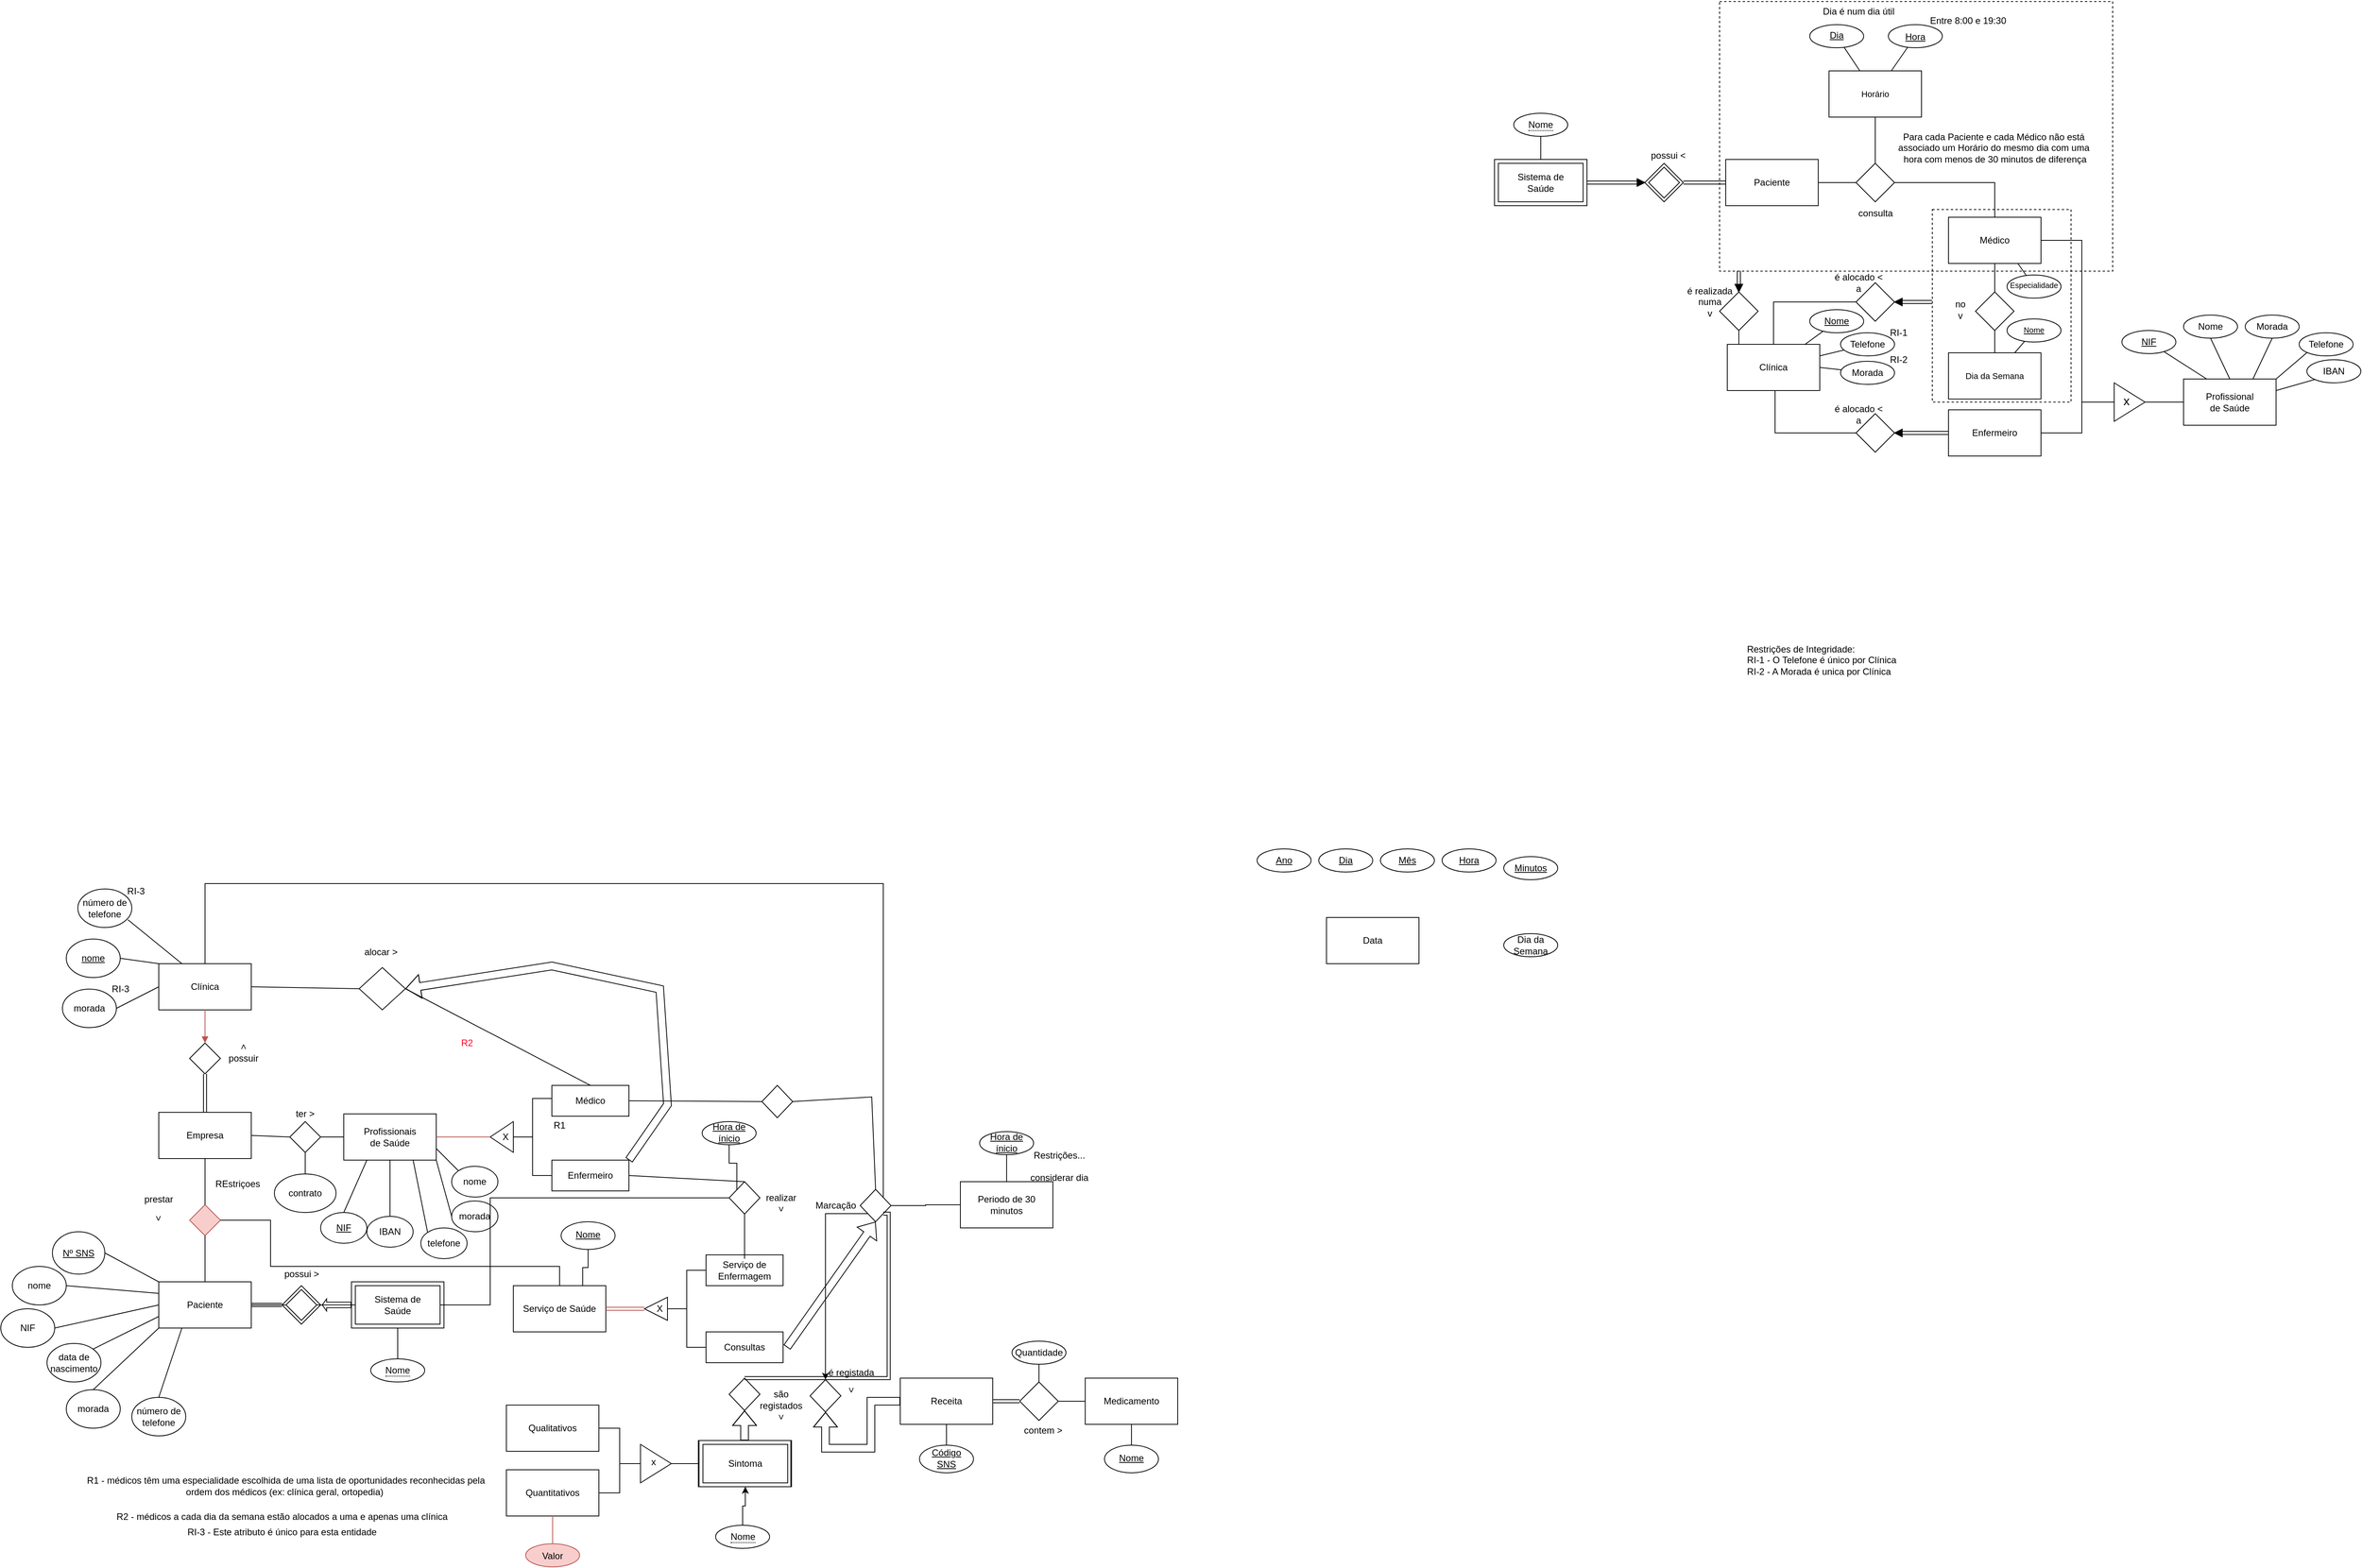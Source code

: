 <mxfile version="24.3.1" type="github">
  <diagram name="Page-1" id="Cw1P0HNPZCmHKnwz0BkA">
    <mxGraphModel dx="2140" dy="663" grid="1" gridSize="10" guides="1" tooltips="1" connect="1" arrows="1" fold="1" page="1" pageScale="1" pageWidth="827" pageHeight="1169" math="0" shadow="0">
      <root>
        <mxCell id="0" />
        <mxCell id="1" parent="0" />
        <mxCell id="RsZwPr8ElWJB7xSxpVb0-220" value="" style="whiteSpace=wrap;html=1;fontFamily=Helvetica;fontSize=11;fontColor=default;labelBackgroundColor=default;fillColor=none;dashed=1;" vertex="1" parent="1">
          <mxGeometry x="1500" y="110" width="510" height="350" as="geometry" />
        </mxCell>
        <mxCell id="QBuXCfBXXjpE8wYdlVV9-30" value="" style="whiteSpace=wrap;html=1;fontFamily=Helvetica;fontSize=11;fontColor=default;labelBackgroundColor=default;fillColor=none;dashed=1;" parent="1" vertex="1">
          <mxGeometry x="1776" y="380" width="180" height="250" as="geometry" />
        </mxCell>
        <mxCell id="gRKW3OH8UxbL-OJtyp0K-18" style="edgeStyle=orthogonalEdgeStyle;rounded=0;orthogonalLoop=1;jettySize=auto;html=1;entryX=1;entryY=0.5;entryDx=0;entryDy=0;shape=link;" parent="1" source="HlCZikocZT4bZZD4Iu_R-1" target="D1tQ9XlrwvkGA66BsV1z-9" edge="1">
          <mxGeometry relative="1" as="geometry" />
        </mxCell>
        <mxCell id="RsZwPr8ElWJB7xSxpVb0-198" style="edgeStyle=orthogonalEdgeStyle;rounded=0;orthogonalLoop=1;jettySize=auto;html=1;entryX=0;entryY=0.5;entryDx=0;entryDy=0;endArrow=none;endFill=0;" edge="1" parent="1" source="HlCZikocZT4bZZD4Iu_R-1" target="RsZwPr8ElWJB7xSxpVb0-197">
          <mxGeometry relative="1" as="geometry" />
        </mxCell>
        <mxCell id="HlCZikocZT4bZZD4Iu_R-1" value="Paciente" style="whiteSpace=wrap;html=1;" parent="1" vertex="1">
          <mxGeometry x="1508" y="315" width="120" height="60" as="geometry" />
        </mxCell>
        <mxCell id="D1tQ9XlrwvkGA66BsV1z-5" value="" style="rhombus;whiteSpace=wrap;html=1;" parent="1" vertex="1">
          <mxGeometry x="1677" y="645" width="50" height="50" as="geometry" />
        </mxCell>
        <mxCell id="D1tQ9XlrwvkGA66BsV1z-8" value="" style="group;fillColor=none;" parent="1" vertex="1" connectable="0">
          <mxGeometry x="1403" y="320" width="50" height="50" as="geometry" />
        </mxCell>
        <mxCell id="D1tQ9XlrwvkGA66BsV1z-10" value="" style="rhombus;whiteSpace=wrap;html=1;" parent="D1tQ9XlrwvkGA66BsV1z-8" vertex="1">
          <mxGeometry x="5" y="5" width="40" height="40" as="geometry" />
        </mxCell>
        <mxCell id="D1tQ9XlrwvkGA66BsV1z-9" value="" style="rhombus;whiteSpace=wrap;html=1;fillColor=none;" parent="D1tQ9XlrwvkGA66BsV1z-8" vertex="1">
          <mxGeometry width="50" height="50" as="geometry" />
        </mxCell>
        <mxCell id="D1tQ9XlrwvkGA66BsV1z-12" value="" style="group" parent="1" vertex="1" connectable="0">
          <mxGeometry x="1208" y="315" width="120" height="60" as="geometry" />
        </mxCell>
        <mxCell id="D1tQ9XlrwvkGA66BsV1z-14" value="" style="rounded=0;whiteSpace=wrap;html=1;" parent="D1tQ9XlrwvkGA66BsV1z-12" vertex="1">
          <mxGeometry x="5" y="5" width="110" height="50" as="geometry" />
        </mxCell>
        <mxCell id="D1tQ9XlrwvkGA66BsV1z-13" value="Sistema de&lt;br&gt;&lt;div&gt;Saúde&lt;/div&gt;" style="rounded=0;whiteSpace=wrap;html=1;strokeColor=default;shadow=0;fillColor=none;" parent="D1tQ9XlrwvkGA66BsV1z-12" vertex="1">
          <mxGeometry width="120" height="60" as="geometry" />
        </mxCell>
        <mxCell id="DdSDdmWY8S0pBc8NFrgQ-3" value="&lt;span style=&quot;border-bottom: 1px dotted&quot;&gt;Nome&lt;/span&gt;" style="ellipse;whiteSpace=wrap;html=1;align=center;" parent="1" vertex="1">
          <mxGeometry x="1233" y="255" width="70" height="30" as="geometry" />
        </mxCell>
        <mxCell id="DdSDdmWY8S0pBc8NFrgQ-9" style="edgeStyle=orthogonalEdgeStyle;rounded=0;orthogonalLoop=1;jettySize=auto;html=1;endArrow=none;endFill=0;" parent="1" source="D1tQ9XlrwvkGA66BsV1z-13" target="DdSDdmWY8S0pBc8NFrgQ-3" edge="1">
          <mxGeometry relative="1" as="geometry" />
        </mxCell>
        <mxCell id="gRKW3OH8UxbL-OJtyp0K-2" value="possui &amp;lt;" style="text;html=1;align=center;verticalAlign=middle;resizable=0;points=[];autosize=1;strokeColor=none;fillColor=none;" parent="1" vertex="1">
          <mxGeometry x="1398" y="295" width="70" height="30" as="geometry" />
        </mxCell>
        <mxCell id="gRKW3OH8UxbL-OJtyp0K-14" value="" style="rounded=0;orthogonalLoop=1;jettySize=auto;html=1;shape=link;flowAnimation=0;shadow=0;noJump=0;ignoreEdge=0;" parent="1" target="gRKW3OH8UxbL-OJtyp0K-3" edge="1">
          <mxGeometry relative="1" as="geometry">
            <mxPoint x="1328" y="345" as="sourcePoint" />
            <mxPoint x="1403" y="345" as="targetPoint" />
          </mxGeometry>
        </mxCell>
        <mxCell id="gRKW3OH8UxbL-OJtyp0K-3" value="" style="triangle;whiteSpace=wrap;html=1;fillColor=#000000;" parent="1" vertex="1">
          <mxGeometry x="1393" y="340" width="10" height="10" as="geometry" />
        </mxCell>
        <mxCell id="RsZwPr8ElWJB7xSxpVb0-73" style="edgeStyle=orthogonalEdgeStyle;rounded=0;orthogonalLoop=1;jettySize=auto;html=1;entryX=1;entryY=0;entryDx=0;entryDy=0;endArrow=none;endFill=0;" edge="1" parent="1" source="gRKW3OH8UxbL-OJtyp0K-19" target="CHw-1vtVKe33Jd7ZBWWI-12">
          <mxGeometry relative="1" as="geometry">
            <Array as="points">
              <mxPoint x="-465" y="1255" />
              <mxPoint x="415" y="1255" />
            </Array>
          </mxGeometry>
        </mxCell>
        <mxCell id="gRKW3OH8UxbL-OJtyp0K-19" value="&lt;div&gt;Clínica&lt;/div&gt;" style="whiteSpace=wrap;html=1;" parent="1" vertex="1">
          <mxGeometry x="-525" y="1359" width="120" height="60" as="geometry" />
        </mxCell>
        <mxCell id="gRKW3OH8UxbL-OJtyp0K-25" style="edgeStyle=orthogonalEdgeStyle;rounded=0;orthogonalLoop=1;jettySize=auto;html=1;entryX=1;entryY=0.5;entryDx=0;entryDy=0;endArrow=none;endFill=0;" parent="1" source="gRKW3OH8UxbL-OJtyp0K-20" target="gRKW3OH8UxbL-OJtyp0K-24" edge="1">
          <mxGeometry relative="1" as="geometry" />
        </mxCell>
        <mxCell id="gRKW3OH8UxbL-OJtyp0K-20" value="Profissional&lt;br&gt;de Saúde" style="whiteSpace=wrap;html=1;" parent="1" vertex="1">
          <mxGeometry x="2102" y="600" width="120" height="60" as="geometry" />
        </mxCell>
        <mxCell id="QBuXCfBXXjpE8wYdlVV9-25" style="edgeStyle=none;rounded=0;orthogonalLoop=1;jettySize=auto;html=1;entryX=0.5;entryY=0;entryDx=0;entryDy=0;strokeColor=default;align=center;verticalAlign=middle;fontFamily=Helvetica;fontSize=11;fontColor=default;labelBackgroundColor=default;endArrow=none;endFill=0;" parent="1" source="gRKW3OH8UxbL-OJtyp0K-21" target="QBuXCfBXXjpE8wYdlVV9-23" edge="1">
          <mxGeometry relative="1" as="geometry" />
        </mxCell>
        <mxCell id="RsZwPr8ElWJB7xSxpVb0-199" style="edgeStyle=orthogonalEdgeStyle;rounded=0;orthogonalLoop=1;jettySize=auto;html=1;entryX=1;entryY=0.5;entryDx=0;entryDy=0;endArrow=none;endFill=0;" edge="1" parent="1" source="gRKW3OH8UxbL-OJtyp0K-21" target="RsZwPr8ElWJB7xSxpVb0-197">
          <mxGeometry relative="1" as="geometry">
            <Array as="points">
              <mxPoint x="1857" y="345" />
            </Array>
          </mxGeometry>
        </mxCell>
        <mxCell id="gRKW3OH8UxbL-OJtyp0K-21" value="Médico" style="whiteSpace=wrap;html=1;" parent="1" vertex="1">
          <mxGeometry x="1797" y="390" width="120" height="60" as="geometry" />
        </mxCell>
        <mxCell id="gRKW3OH8UxbL-OJtyp0K-22" value="Enfermeiro" style="whiteSpace=wrap;html=1;" parent="1" vertex="1">
          <mxGeometry x="1797" y="640" width="120" height="60" as="geometry" />
        </mxCell>
        <mxCell id="RsZwPr8ElWJB7xSxpVb0-62" style="edgeStyle=orthogonalEdgeStyle;rounded=0;orthogonalLoop=1;jettySize=auto;html=1;entryX=1;entryY=0.5;entryDx=0;entryDy=0;endArrow=none;endFill=0;" edge="1" parent="1" source="gRKW3OH8UxbL-OJtyp0K-24" target="gRKW3OH8UxbL-OJtyp0K-21">
          <mxGeometry relative="1" as="geometry">
            <Array as="points">
              <mxPoint x="1970" y="630" />
              <mxPoint x="1970" y="420" />
            </Array>
          </mxGeometry>
        </mxCell>
        <mxCell id="RsZwPr8ElWJB7xSxpVb0-63" style="edgeStyle=orthogonalEdgeStyle;rounded=0;orthogonalLoop=1;jettySize=auto;html=1;entryX=1;entryY=0.5;entryDx=0;entryDy=0;endArrow=none;endFill=0;" edge="1" parent="1" source="gRKW3OH8UxbL-OJtyp0K-24" target="gRKW3OH8UxbL-OJtyp0K-22">
          <mxGeometry relative="1" as="geometry">
            <Array as="points">
              <mxPoint x="1970" y="630" />
              <mxPoint x="1970" y="670" />
            </Array>
          </mxGeometry>
        </mxCell>
        <mxCell id="gRKW3OH8UxbL-OJtyp0K-24" value="x" style="triangle;whiteSpace=wrap;html=1;verticalAlign=middle;align=left;spacingTop=2;spacingBottom=6;spacingLeft=9;spacing=3;fontSize=16;" parent="1" vertex="1">
          <mxGeometry x="2012" y="605" width="40" height="50" as="geometry" />
        </mxCell>
        <mxCell id="QBuXCfBXXjpE8wYdlVV9-7" style="rounded=0;orthogonalLoop=1;jettySize=auto;html=1;entryX=0.25;entryY=0;entryDx=0;entryDy=0;endArrow=none;endFill=0;" parent="1" source="QBuXCfBXXjpE8wYdlVV9-6" target="gRKW3OH8UxbL-OJtyp0K-20" edge="1">
          <mxGeometry relative="1" as="geometry" />
        </mxCell>
        <mxCell id="QBuXCfBXXjpE8wYdlVV9-6" value="NIF" style="ellipse;whiteSpace=wrap;html=1;align=center;fontStyle=4;" parent="1" vertex="1">
          <mxGeometry x="2022" y="537" width="70" height="30" as="geometry" />
        </mxCell>
        <mxCell id="QBuXCfBXXjpE8wYdlVV9-15" style="rounded=0;orthogonalLoop=1;jettySize=auto;html=1;exitX=0.5;exitY=1;exitDx=0;exitDy=0;entryX=0.5;entryY=0;entryDx=0;entryDy=0;endArrow=none;endFill=0;" parent="1" source="QBuXCfBXXjpE8wYdlVV9-8" target="gRKW3OH8UxbL-OJtyp0K-20" edge="1">
          <mxGeometry relative="1" as="geometry" />
        </mxCell>
        <mxCell id="QBuXCfBXXjpE8wYdlVV9-8" value="Nome" style="ellipse;whiteSpace=wrap;html=1;align=center;fontStyle=0;" parent="1" vertex="1">
          <mxGeometry x="2102" y="517" width="70" height="30" as="geometry" />
        </mxCell>
        <mxCell id="QBuXCfBXXjpE8wYdlVV9-14" style="rounded=0;orthogonalLoop=1;jettySize=auto;html=1;exitX=0.5;exitY=1;exitDx=0;exitDy=0;entryX=0.75;entryY=0;entryDx=0;entryDy=0;endArrow=none;endFill=0;" parent="1" source="QBuXCfBXXjpE8wYdlVV9-9" target="gRKW3OH8UxbL-OJtyp0K-20" edge="1">
          <mxGeometry relative="1" as="geometry" />
        </mxCell>
        <mxCell id="QBuXCfBXXjpE8wYdlVV9-9" value="Morada" style="ellipse;whiteSpace=wrap;html=1;align=center;fontStyle=0;" parent="1" vertex="1">
          <mxGeometry x="2182" y="517" width="70" height="30" as="geometry" />
        </mxCell>
        <mxCell id="QBuXCfBXXjpE8wYdlVV9-13" style="rounded=0;orthogonalLoop=1;jettySize=auto;html=1;exitX=0;exitY=1;exitDx=0;exitDy=0;entryX=1;entryY=0;entryDx=0;entryDy=0;endArrow=none;endFill=0;" parent="1" source="QBuXCfBXXjpE8wYdlVV9-10" target="gRKW3OH8UxbL-OJtyp0K-20" edge="1">
          <mxGeometry relative="1" as="geometry" />
        </mxCell>
        <mxCell id="QBuXCfBXXjpE8wYdlVV9-10" value="Telefone" style="ellipse;whiteSpace=wrap;html=1;align=center;fontStyle=0;" parent="1" vertex="1">
          <mxGeometry x="2252" y="540" width="70" height="30" as="geometry" />
        </mxCell>
        <mxCell id="QBuXCfBXXjpE8wYdlVV9-12" style="rounded=0;orthogonalLoop=1;jettySize=auto;html=1;exitX=0;exitY=1;exitDx=0;exitDy=0;entryX=1;entryY=0.25;entryDx=0;entryDy=0;endArrow=none;endFill=0;" parent="1" source="QBuXCfBXXjpE8wYdlVV9-11" target="gRKW3OH8UxbL-OJtyp0K-20" edge="1">
          <mxGeometry relative="1" as="geometry" />
        </mxCell>
        <mxCell id="QBuXCfBXXjpE8wYdlVV9-11" value="IBAN" style="ellipse;whiteSpace=wrap;html=1;align=center;fontStyle=0;" parent="1" vertex="1">
          <mxGeometry x="2262" y="575" width="70" height="30" as="geometry" />
        </mxCell>
        <mxCell id="QBuXCfBXXjpE8wYdlVV9-18" style="rounded=0;orthogonalLoop=1;jettySize=auto;html=1;entryX=0.75;entryY=1;entryDx=0;entryDy=0;endArrow=none;endFill=0;" parent="1" source="QBuXCfBXXjpE8wYdlVV9-17" target="gRKW3OH8UxbL-OJtyp0K-21" edge="1">
          <mxGeometry relative="1" as="geometry" />
        </mxCell>
        <mxCell id="QBuXCfBXXjpE8wYdlVV9-17" value="&lt;font style=&quot;font-size: 10px;&quot;&gt;Especialidade&lt;/font&gt;" style="ellipse;whiteSpace=wrap;html=1;align=center;fontStyle=0;spacingBottom=4;" parent="1" vertex="1">
          <mxGeometry x="1873" y="465" width="70" height="30" as="geometry" />
        </mxCell>
        <mxCell id="QBuXCfBXXjpE8wYdlVV9-19" value="Empresa" style="whiteSpace=wrap;html=1;" parent="1" vertex="1">
          <mxGeometry x="-525" y="1552" width="120" height="60" as="geometry" />
        </mxCell>
        <mxCell id="QBuXCfBXXjpE8wYdlVV9-20" value="" style="rhombus;whiteSpace=wrap;html=1;" parent="1" vertex="1">
          <mxGeometry x="1677" y="475" width="50" height="50" as="geometry" />
        </mxCell>
        <mxCell id="QBuXCfBXXjpE8wYdlVV9-21" value="é alocado &amp;lt;&lt;br&gt;a" style="text;html=1;align=center;verticalAlign=middle;resizable=0;points=[];autosize=1;strokeColor=none;fillColor=none;" parent="1" vertex="1">
          <mxGeometry x="1640" y="625.5" width="79" height="41" as="geometry" />
        </mxCell>
        <mxCell id="QBuXCfBXXjpE8wYdlVV9-22" value="é alocado &amp;lt;&lt;br&gt;a" style="text;html=1;align=center;verticalAlign=middle;resizable=0;points=[];autosize=1;strokeColor=none;fillColor=none;" parent="1" vertex="1">
          <mxGeometry x="1640" y="454" width="79" height="41" as="geometry" />
        </mxCell>
        <mxCell id="QBuXCfBXXjpE8wYdlVV9-23" value="" style="rhombus;whiteSpace=wrap;html=1;" parent="1" vertex="1">
          <mxGeometry x="1832" y="487" width="50" height="50" as="geometry" />
        </mxCell>
        <mxCell id="QBuXCfBXXjpE8wYdlVV9-26" style="edgeStyle=none;rounded=0;orthogonalLoop=1;jettySize=auto;html=1;entryX=0.5;entryY=1;entryDx=0;entryDy=0;strokeColor=default;align=center;verticalAlign=middle;fontFamily=Helvetica;fontSize=11;fontColor=default;labelBackgroundColor=default;endArrow=none;endFill=0;" parent="1" source="QBuXCfBXXjpE8wYdlVV9-24" target="QBuXCfBXXjpE8wYdlVV9-23" edge="1">
          <mxGeometry relative="1" as="geometry" />
        </mxCell>
        <mxCell id="QBuXCfBXXjpE8wYdlVV9-29" style="edgeStyle=none;rounded=0;orthogonalLoop=1;jettySize=auto;html=1;strokeColor=default;align=center;verticalAlign=middle;fontFamily=Helvetica;fontSize=11;fontColor=default;labelBackgroundColor=default;endArrow=none;endFill=0;" parent="1" source="QBuXCfBXXjpE8wYdlVV9-24" target="QBuXCfBXXjpE8wYdlVV9-28" edge="1">
          <mxGeometry relative="1" as="geometry" />
        </mxCell>
        <mxCell id="QBuXCfBXXjpE8wYdlVV9-24" value="Dia da Semana" style="whiteSpace=wrap;html=1;fontFamily=Helvetica;fontSize=11;fontColor=default;labelBackgroundColor=default;" parent="1" vertex="1">
          <mxGeometry x="1797" y="566" width="120" height="60" as="geometry" />
        </mxCell>
        <mxCell id="QBuXCfBXXjpE8wYdlVV9-27" value="no&lt;br&gt;v" style="text;html=1;align=center;verticalAlign=middle;resizable=0;points=[];autosize=1;strokeColor=none;fillColor=none;" parent="1" vertex="1">
          <mxGeometry x="1792" y="490" width="40" height="40" as="geometry" />
        </mxCell>
        <mxCell id="QBuXCfBXXjpE8wYdlVV9-28" value="&lt;font style=&quot;font-size: 10px;&quot;&gt;Nome&lt;br&gt;&lt;/font&gt;" style="ellipse;whiteSpace=wrap;html=1;align=center;fontStyle=4;verticalAlign=bottom;spacingBottom=7;" parent="1" vertex="1">
          <mxGeometry x="1873" y="522" width="70" height="30" as="geometry" />
        </mxCell>
        <mxCell id="16Hc_yWXkNXNdPKT6v9E-1" value="" style="rhombus;whiteSpace=wrap;html=1;" parent="1" vertex="1">
          <mxGeometry x="-485" y="1462" width="40" height="40" as="geometry" />
        </mxCell>
        <mxCell id="16Hc_yWXkNXNdPKT6v9E-2" value="possuir" style="text;html=1;align=center;verticalAlign=middle;whiteSpace=wrap;rounded=0;" parent="1" vertex="1">
          <mxGeometry x="-445" y="1467" width="60" height="30" as="geometry" />
        </mxCell>
        <mxCell id="16Hc_yWXkNXNdPKT6v9E-3" value="&amp;lt;" style="text;html=1;align=center;verticalAlign=middle;whiteSpace=wrap;rounded=0;rotation=90;" parent="1" vertex="1">
          <mxGeometry x="-445" y="1452" width="60" height="30" as="geometry" />
        </mxCell>
        <mxCell id="16Hc_yWXkNXNdPKT6v9E-5" value="" style="endArrow=none;html=1;rounded=0;entryX=0.5;entryY=1;entryDx=0;entryDy=0;exitX=0.5;exitY=0;exitDx=0;exitDy=0;shape=link;" parent="1" source="QBuXCfBXXjpE8wYdlVV9-19" target="16Hc_yWXkNXNdPKT6v9E-1" edge="1">
          <mxGeometry width="50" height="50" relative="1" as="geometry">
            <mxPoint x="-295" y="1592" as="sourcePoint" />
            <mxPoint x="-245" y="1542" as="targetPoint" />
          </mxGeometry>
        </mxCell>
        <mxCell id="16Hc_yWXkNXNdPKT6v9E-6" value="" style="endArrow=none;html=1;rounded=0;entryX=0.5;entryY=1;entryDx=0;entryDy=0;exitX=0.5;exitY=0;exitDx=0;exitDy=0;endFill=0;fillColor=#f8cecc;strokeColor=#b85450;startArrow=block;startFill=1;" parent="1" source="16Hc_yWXkNXNdPKT6v9E-1" target="gRKW3OH8UxbL-OJtyp0K-19" edge="1">
          <mxGeometry width="50" height="50" relative="1" as="geometry">
            <mxPoint x="-295" y="1592" as="sourcePoint" />
            <mxPoint x="-245" y="1542" as="targetPoint" />
          </mxGeometry>
        </mxCell>
        <mxCell id="16Hc_yWXkNXNdPKT6v9E-8" value="morada" style="text;html=1;align=center;verticalAlign=middle;whiteSpace=wrap;rounded=0;" parent="1" vertex="1">
          <mxGeometry x="-645" y="1402" width="60" height="30" as="geometry" />
        </mxCell>
        <mxCell id="16Hc_yWXkNXNdPKT6v9E-12" value="número de telefone" style="ellipse;whiteSpace=wrap;html=1;fillColor=none;" parent="1" vertex="1">
          <mxGeometry x="-630" y="1262" width="70" height="50" as="geometry" />
        </mxCell>
        <mxCell id="16Hc_yWXkNXNdPKT6v9E-13" value="nome" style="ellipse;whiteSpace=wrap;html=1;fillColor=none;fontStyle=4" parent="1" vertex="1">
          <mxGeometry x="-645" y="1327" width="70" height="50" as="geometry" />
        </mxCell>
        <mxCell id="16Hc_yWXkNXNdPKT6v9E-14" value="" style="ellipse;whiteSpace=wrap;html=1;fillColor=none;" parent="1" vertex="1">
          <mxGeometry x="-650" y="1392" width="70" height="50" as="geometry" />
        </mxCell>
        <mxCell id="16Hc_yWXkNXNdPKT6v9E-17" value="" style="endArrow=none;html=1;rounded=0;exitX=1;exitY=1;exitDx=0;exitDy=0;entryX=0.25;entryY=0;entryDx=0;entryDy=0;" parent="1" target="gRKW3OH8UxbL-OJtyp0K-19" edge="1">
          <mxGeometry width="50" height="50" relative="1" as="geometry">
            <mxPoint x="-565" y="1302" as="sourcePoint" />
            <mxPoint x="-385" y="1362" as="targetPoint" />
          </mxGeometry>
        </mxCell>
        <mxCell id="16Hc_yWXkNXNdPKT6v9E-18" value="" style="endArrow=none;html=1;rounded=0;entryX=0;entryY=0;entryDx=0;entryDy=0;exitX=1;exitY=0.5;exitDx=0;exitDy=0;" parent="1" source="16Hc_yWXkNXNdPKT6v9E-13" target="gRKW3OH8UxbL-OJtyp0K-19" edge="1">
          <mxGeometry width="50" height="50" relative="1" as="geometry">
            <mxPoint x="-575" y="1382" as="sourcePoint" />
            <mxPoint x="-385" y="1362" as="targetPoint" />
          </mxGeometry>
        </mxCell>
        <mxCell id="16Hc_yWXkNXNdPKT6v9E-19" value="" style="endArrow=none;html=1;rounded=0;exitX=1;exitY=0.5;exitDx=0;exitDy=0;entryX=0;entryY=0.5;entryDx=0;entryDy=0;" parent="1" source="16Hc_yWXkNXNdPKT6v9E-14" target="gRKW3OH8UxbL-OJtyp0K-19" edge="1">
          <mxGeometry width="50" height="50" relative="1" as="geometry">
            <mxPoint x="-435" y="1412" as="sourcePoint" />
            <mxPoint x="-385" y="1362" as="targetPoint" />
          </mxGeometry>
        </mxCell>
        <mxCell id="16Hc_yWXkNXNdPKT6v9E-20" value="" style="rounded=0;whiteSpace=wrap;html=1;fillColor=none;" parent="1" vertex="1">
          <mxGeometry x="-285" y="1554" width="120" height="60" as="geometry" />
        </mxCell>
        <mxCell id="16Hc_yWXkNXNdPKT6v9E-21" value="Profissionais de Saúde" style="text;html=1;align=center;verticalAlign=middle;whiteSpace=wrap;rounded=0;" parent="1" vertex="1">
          <mxGeometry x="-265" y="1564" width="80" height="40" as="geometry" />
        </mxCell>
        <mxCell id="16Hc_yWXkNXNdPKT6v9E-22" value="" style="endArrow=none;html=1;rounded=0;entryX=0;entryY=0.5;entryDx=0;entryDy=0;exitX=1;exitY=0.5;exitDx=0;exitDy=0;" parent="1" source="16Hc_yWXkNXNdPKT6v9E-24" target="16Hc_yWXkNXNdPKT6v9E-20" edge="1">
          <mxGeometry width="50" height="50" relative="1" as="geometry">
            <mxPoint x="-315" y="1584" as="sourcePoint" />
            <mxPoint x="-455" y="1429" as="targetPoint" />
          </mxGeometry>
        </mxCell>
        <mxCell id="16Hc_yWXkNXNdPKT6v9E-24" value="" style="rhombus;whiteSpace=wrap;html=1;" parent="1" vertex="1">
          <mxGeometry x="-355" y="1564" width="40" height="40" as="geometry" />
        </mxCell>
        <mxCell id="16Hc_yWXkNXNdPKT6v9E-25" value="" style="endArrow=none;html=1;rounded=0;exitX=1;exitY=0.5;exitDx=0;exitDy=0;entryX=0;entryY=0.5;entryDx=0;entryDy=0;" parent="1" source="QBuXCfBXXjpE8wYdlVV9-19" target="16Hc_yWXkNXNdPKT6v9E-24" edge="1">
          <mxGeometry width="50" height="50" relative="1" as="geometry">
            <mxPoint x="-345" y="1552" as="sourcePoint" />
            <mxPoint x="-295" y="1502" as="targetPoint" />
          </mxGeometry>
        </mxCell>
        <mxCell id="16Hc_yWXkNXNdPKT6v9E-26" value="ter &amp;gt;" style="text;html=1;align=center;verticalAlign=middle;whiteSpace=wrap;rounded=0;" parent="1" vertex="1">
          <mxGeometry x="-365" y="1539" width="60" height="30" as="geometry" />
        </mxCell>
        <mxCell id="16Hc_yWXkNXNdPKT6v9E-27" value="" style="ellipse;whiteSpace=wrap;html=1;fillColor=none;" parent="1" vertex="1">
          <mxGeometry x="-375" y="1632" width="80" height="50" as="geometry" />
        </mxCell>
        <mxCell id="16Hc_yWXkNXNdPKT6v9E-28" value="contrato" style="text;html=1;align=center;verticalAlign=middle;whiteSpace=wrap;rounded=0;" parent="1" vertex="1">
          <mxGeometry x="-365" y="1642" width="60" height="30" as="geometry" />
        </mxCell>
        <mxCell id="16Hc_yWXkNXNdPKT6v9E-29" value="" style="endArrow=none;html=1;rounded=0;entryX=0.5;entryY=1;entryDx=0;entryDy=0;exitX=0.5;exitY=0;exitDx=0;exitDy=0;" parent="1" source="16Hc_yWXkNXNdPKT6v9E-27" target="16Hc_yWXkNXNdPKT6v9E-24" edge="1">
          <mxGeometry width="50" height="50" relative="1" as="geometry">
            <mxPoint x="-345" y="1652" as="sourcePoint" />
            <mxPoint x="-295" y="1602" as="targetPoint" />
          </mxGeometry>
        </mxCell>
        <mxCell id="16Hc_yWXkNXNdPKT6v9E-30" value="NIF" style="text;html=1;align=center;verticalAlign=middle;whiteSpace=wrap;rounded=0;fontStyle=4" parent="1" vertex="1">
          <mxGeometry x="-315" y="1687" width="60" height="30" as="geometry" />
        </mxCell>
        <mxCell id="16Hc_yWXkNXNdPKT6v9E-33" value="IBAN" style="text;html=1;align=center;verticalAlign=middle;whiteSpace=wrap;rounded=0;" parent="1" vertex="1">
          <mxGeometry x="-255" y="1692" width="60" height="30" as="geometry" />
        </mxCell>
        <mxCell id="16Hc_yWXkNXNdPKT6v9E-34" value="telefone" style="text;html=1;align=center;verticalAlign=middle;whiteSpace=wrap;rounded=0;" parent="1" vertex="1">
          <mxGeometry x="-185" y="1707" width="60" height="30" as="geometry" />
        </mxCell>
        <mxCell id="16Hc_yWXkNXNdPKT6v9E-35" value="morada" style="text;html=1;align=center;verticalAlign=middle;whiteSpace=wrap;rounded=0;" parent="1" vertex="1">
          <mxGeometry x="-145" y="1672" width="60" height="30" as="geometry" />
        </mxCell>
        <mxCell id="16Hc_yWXkNXNdPKT6v9E-36" value="nome" style="text;html=1;align=center;verticalAlign=middle;whiteSpace=wrap;rounded=0;" parent="1" vertex="1">
          <mxGeometry x="-145" y="1627" width="60" height="30" as="geometry" />
        </mxCell>
        <mxCell id="16Hc_yWXkNXNdPKT6v9E-37" value="" style="ellipse;whiteSpace=wrap;html=1;fillColor=none;" parent="1" vertex="1">
          <mxGeometry x="-255" y="1687" width="60" height="40" as="geometry" />
        </mxCell>
        <mxCell id="16Hc_yWXkNXNdPKT6v9E-38" value="" style="ellipse;whiteSpace=wrap;html=1;fillColor=none;" parent="1" vertex="1">
          <mxGeometry x="-145" y="1667" width="60" height="40" as="geometry" />
        </mxCell>
        <mxCell id="16Hc_yWXkNXNdPKT6v9E-39" value="" style="ellipse;whiteSpace=wrap;html=1;fillColor=none;" parent="1" vertex="1">
          <mxGeometry x="-185" y="1702" width="60" height="40" as="geometry" />
        </mxCell>
        <mxCell id="16Hc_yWXkNXNdPKT6v9E-40" value="" style="ellipse;whiteSpace=wrap;html=1;fillColor=none;" parent="1" vertex="1">
          <mxGeometry x="-145" y="1622" width="60" height="40" as="geometry" />
        </mxCell>
        <mxCell id="16Hc_yWXkNXNdPKT6v9E-41" value="" style="ellipse;whiteSpace=wrap;html=1;fillColor=none;" parent="1" vertex="1">
          <mxGeometry x="-315" y="1682" width="60" height="40" as="geometry" />
        </mxCell>
        <mxCell id="16Hc_yWXkNXNdPKT6v9E-42" value="" style="endArrow=none;html=1;rounded=0;exitX=0.5;exitY=0;exitDx=0;exitDy=0;entryX=0.25;entryY=1;entryDx=0;entryDy=0;" parent="1" source="16Hc_yWXkNXNdPKT6v9E-41" target="16Hc_yWXkNXNdPKT6v9E-20" edge="1">
          <mxGeometry width="50" height="50" relative="1" as="geometry">
            <mxPoint x="-215" y="1712" as="sourcePoint" />
            <mxPoint x="-165" y="1662" as="targetPoint" />
          </mxGeometry>
        </mxCell>
        <mxCell id="16Hc_yWXkNXNdPKT6v9E-43" value="" style="endArrow=none;html=1;rounded=0;exitX=0.5;exitY=0;exitDx=0;exitDy=0;entryX=0.5;entryY=1;entryDx=0;entryDy=0;" parent="1" source="16Hc_yWXkNXNdPKT6v9E-37" target="16Hc_yWXkNXNdPKT6v9E-20" edge="1">
          <mxGeometry width="50" height="50" relative="1" as="geometry">
            <mxPoint x="-245" y="1697" as="sourcePoint" />
            <mxPoint x="-245" y="1624" as="targetPoint" />
          </mxGeometry>
        </mxCell>
        <mxCell id="16Hc_yWXkNXNdPKT6v9E-44" value="" style="endArrow=none;html=1;rounded=0;exitX=0;exitY=0;exitDx=0;exitDy=0;entryX=0.75;entryY=1;entryDx=0;entryDy=0;" parent="1" source="16Hc_yWXkNXNdPKT6v9E-39" target="16Hc_yWXkNXNdPKT6v9E-20" edge="1">
          <mxGeometry width="50" height="50" relative="1" as="geometry">
            <mxPoint x="-235" y="1707" as="sourcePoint" />
            <mxPoint x="-235" y="1634" as="targetPoint" />
          </mxGeometry>
        </mxCell>
        <mxCell id="16Hc_yWXkNXNdPKT6v9E-45" value="" style="endArrow=none;html=1;rounded=0;exitX=0;exitY=0.5;exitDx=0;exitDy=0;entryX=1;entryY=1;entryDx=0;entryDy=0;" parent="1" source="16Hc_yWXkNXNdPKT6v9E-38" target="16Hc_yWXkNXNdPKT6v9E-20" edge="1">
          <mxGeometry width="50" height="50" relative="1" as="geometry">
            <mxPoint x="-225" y="1707" as="sourcePoint" />
            <mxPoint x="-225" y="1634" as="targetPoint" />
          </mxGeometry>
        </mxCell>
        <mxCell id="16Hc_yWXkNXNdPKT6v9E-46" value="" style="endArrow=none;html=1;rounded=0;exitX=0;exitY=0;exitDx=0;exitDy=0;entryX=1;entryY=0.75;entryDx=0;entryDy=0;" parent="1" source="16Hc_yWXkNXNdPKT6v9E-40" target="16Hc_yWXkNXNdPKT6v9E-20" edge="1">
          <mxGeometry width="50" height="50" relative="1" as="geometry">
            <mxPoint x="-215" y="1727" as="sourcePoint" />
            <mxPoint x="-215" y="1654" as="targetPoint" />
          </mxGeometry>
        </mxCell>
        <mxCell id="16Hc_yWXkNXNdPKT6v9E-47" value="" style="triangle;whiteSpace=wrap;html=1;rotation=-180;fillColor=none;" parent="1" vertex="1">
          <mxGeometry x="-95" y="1564" width="30" height="40" as="geometry" />
        </mxCell>
        <mxCell id="16Hc_yWXkNXNdPKT6v9E-54" value="" style="strokeWidth=1;html=1;shape=mxgraph.flowchart.annotation_2;align=left;labelPosition=right;pointerEvents=1;" parent="1" vertex="1">
          <mxGeometry x="-65" y="1534" width="50" height="100" as="geometry" />
        </mxCell>
        <mxCell id="16Hc_yWXkNXNdPKT6v9E-55" value="" style="rounded=0;whiteSpace=wrap;html=1;fillColor=none;" parent="1" vertex="1">
          <mxGeometry x="-15" y="1517" width="100" height="40" as="geometry" />
        </mxCell>
        <mxCell id="16Hc_yWXkNXNdPKT6v9E-56" value="" style="rounded=0;whiteSpace=wrap;html=1;fillColor=none;" parent="1" vertex="1">
          <mxGeometry x="-15" y="1614" width="100" height="40" as="geometry" />
        </mxCell>
        <mxCell id="16Hc_yWXkNXNdPKT6v9E-57" value="Médico" style="text;html=1;align=center;verticalAlign=middle;whiteSpace=wrap;rounded=0;" parent="1" vertex="1">
          <mxGeometry x="5" y="1522" width="60" height="30" as="geometry" />
        </mxCell>
        <mxCell id="16Hc_yWXkNXNdPKT6v9E-58" value="Enfermeiro" style="text;html=1;align=center;verticalAlign=middle;whiteSpace=wrap;rounded=0;" parent="1" vertex="1">
          <mxGeometry x="5" y="1619" width="60" height="30" as="geometry" />
        </mxCell>
        <mxCell id="16Hc_yWXkNXNdPKT6v9E-59" value="R1" style="text;html=1;align=center;verticalAlign=middle;whiteSpace=wrap;rounded=0;" parent="1" vertex="1">
          <mxGeometry x="-35" y="1554" width="60" height="30" as="geometry" />
        </mxCell>
        <mxCell id="16Hc_yWXkNXNdPKT6v9E-60" value="R1 - médicos têm uma especialidade escolhida de uma lista de oportunidades reconhecidas pela ordem dos médicos (ex: clínica geral, ortopedia)&amp;nbsp;" style="text;html=1;align=center;verticalAlign=middle;whiteSpace=wrap;rounded=0;" parent="1" vertex="1">
          <mxGeometry x="-620" y="2022" width="520" height="30" as="geometry" />
        </mxCell>
        <mxCell id="16Hc_yWXkNXNdPKT6v9E-61" value="" style="rhombus;whiteSpace=wrap;html=1;fillColor=none;" parent="1" vertex="1">
          <mxGeometry x="-265" y="1364" width="60" height="55" as="geometry" />
        </mxCell>
        <mxCell id="16Hc_yWXkNXNdPKT6v9E-62" value="alocar &amp;gt;&amp;nbsp;" style="text;html=1;align=center;verticalAlign=middle;whiteSpace=wrap;rounded=0;" parent="1" vertex="1">
          <mxGeometry x="-265" y="1329" width="60" height="30" as="geometry" />
        </mxCell>
        <mxCell id="16Hc_yWXkNXNdPKT6v9E-63" value="" style="endArrow=none;html=1;rounded=0;exitX=1;exitY=0.5;exitDx=0;exitDy=0;entryX=0;entryY=0.5;entryDx=0;entryDy=0;" parent="1" source="gRKW3OH8UxbL-OJtyp0K-19" target="16Hc_yWXkNXNdPKT6v9E-61" edge="1">
          <mxGeometry width="50" height="50" relative="1" as="geometry">
            <mxPoint x="-245" y="1592" as="sourcePoint" />
            <mxPoint x="-195" y="1542" as="targetPoint" />
          </mxGeometry>
        </mxCell>
        <mxCell id="16Hc_yWXkNXNdPKT6v9E-68" value="" style="endArrow=none;html=1;rounded=0;exitX=1;exitY=0.5;exitDx=0;exitDy=0;entryX=0.5;entryY=0;entryDx=0;entryDy=0;" parent="1" source="16Hc_yWXkNXNdPKT6v9E-61" target="16Hc_yWXkNXNdPKT6v9E-55" edge="1">
          <mxGeometry width="50" height="50" relative="1" as="geometry">
            <mxPoint x="-55" y="1582" as="sourcePoint" />
            <mxPoint x="-5" y="1532" as="targetPoint" />
          </mxGeometry>
        </mxCell>
        <mxCell id="16Hc_yWXkNXNdPKT6v9E-70" value="" style="endArrow=block;html=1;rounded=0;shape=flexArrow;entryX=1;entryY=0.5;entryDx=0;entryDy=0;exitX=1;exitY=0;exitDx=0;exitDy=0;" parent="1" source="16Hc_yWXkNXNdPKT6v9E-56" target="16Hc_yWXkNXNdPKT6v9E-61" edge="1">
          <mxGeometry width="50" height="50" relative="1" as="geometry">
            <mxPoint x="95" y="1632" as="sourcePoint" />
            <mxPoint x="-105" y="1332" as="targetPoint" />
            <Array as="points">
              <mxPoint x="135" y="1542" />
              <mxPoint x="125" y="1392" />
              <mxPoint x="-15" y="1362" />
            </Array>
          </mxGeometry>
        </mxCell>
        <mxCell id="16Hc_yWXkNXNdPKT6v9E-71" value="R2 - médicos a cada dia da semana estão alocados a uma e apenas uma clínica" style="text;html=1;align=center;verticalAlign=middle;whiteSpace=wrap;rounded=0;" parent="1" vertex="1">
          <mxGeometry x="-630" y="2062" width="530" height="30" as="geometry" />
        </mxCell>
        <mxCell id="16Hc_yWXkNXNdPKT6v9E-74" value="&lt;font color=&quot;#ff0324&quot;&gt;R2&lt;/font&gt;" style="text;html=1;align=center;verticalAlign=middle;whiteSpace=wrap;rounded=0;" parent="1" vertex="1">
          <mxGeometry x="-145" y="1447" width="40" height="30" as="geometry" />
        </mxCell>
        <mxCell id="RsZwPr8ElWJB7xSxpVb0-22" style="edgeStyle=orthogonalEdgeStyle;rounded=0;orthogonalLoop=1;jettySize=auto;html=1;shape=link;" edge="1" parent="1" source="16Hc_yWXkNXNdPKT6v9E-76" target="RsZwPr8ElWJB7xSxpVb0-20">
          <mxGeometry relative="1" as="geometry" />
        </mxCell>
        <mxCell id="RsZwPr8ElWJB7xSxpVb0-148" style="edgeStyle=orthogonalEdgeStyle;rounded=0;orthogonalLoop=1;jettySize=auto;html=1;entryX=0;entryY=0.5;entryDx=0;entryDy=0;endArrow=none;endFill=0;" edge="1" parent="1" source="16Hc_yWXkNXNdPKT6v9E-76" target="CHw-1vtVKe33Jd7ZBWWI-17">
          <mxGeometry relative="1" as="geometry" />
        </mxCell>
        <mxCell id="16Hc_yWXkNXNdPKT6v9E-76" value="" style="rounded=0;whiteSpace=wrap;html=1;fillColor=none;" parent="1" vertex="1">
          <mxGeometry x="-525" y="1772" width="120" height="60" as="geometry" />
        </mxCell>
        <mxCell id="16Hc_yWXkNXNdPKT6v9E-77" value="Paciente" style="text;html=1;align=center;verticalAlign=middle;whiteSpace=wrap;rounded=0;" parent="1" vertex="1">
          <mxGeometry x="-495" y="1787" width="60" height="30" as="geometry" />
        </mxCell>
        <mxCell id="16Hc_yWXkNXNdPKT6v9E-78" value="" style="rhombus;whiteSpace=wrap;html=1;fillColor=#f8cecc;strokeColor=#b85450;" parent="1" vertex="1">
          <mxGeometry x="-485" y="1672" width="40" height="40" as="geometry" />
        </mxCell>
        <mxCell id="16Hc_yWXkNXNdPKT6v9E-79" value="" style="endArrow=none;html=1;rounded=0;entryX=0.5;entryY=1;entryDx=0;entryDy=0;exitX=0.5;exitY=0;exitDx=0;exitDy=0;" parent="1" source="16Hc_yWXkNXNdPKT6v9E-78" target="QBuXCfBXXjpE8wYdlVV9-19" edge="1">
          <mxGeometry width="50" height="50" relative="1" as="geometry">
            <mxPoint x="-415" y="1792" as="sourcePoint" />
            <mxPoint x="-365" y="1742" as="targetPoint" />
          </mxGeometry>
        </mxCell>
        <mxCell id="16Hc_yWXkNXNdPKT6v9E-80" value="" style="endArrow=none;html=1;rounded=0;exitX=0.5;exitY=0;exitDx=0;exitDy=0;entryX=0.5;entryY=1;entryDx=0;entryDy=0;" parent="1" source="16Hc_yWXkNXNdPKT6v9E-76" target="16Hc_yWXkNXNdPKT6v9E-78" edge="1">
          <mxGeometry width="50" height="50" relative="1" as="geometry">
            <mxPoint x="-415" y="1792" as="sourcePoint" />
            <mxPoint x="-365" y="1742" as="targetPoint" />
          </mxGeometry>
        </mxCell>
        <mxCell id="16Hc_yWXkNXNdPKT6v9E-81" value="prestar" style="text;html=1;align=center;verticalAlign=middle;whiteSpace=wrap;rounded=0;" parent="1" vertex="1">
          <mxGeometry x="-570" y="1649.5" width="90" height="30" as="geometry" />
        </mxCell>
        <mxCell id="16Hc_yWXkNXNdPKT6v9E-82" value="&amp;gt;" style="text;html=1;align=center;verticalAlign=middle;whiteSpace=wrap;rounded=0;rotation=90;" parent="1" vertex="1">
          <mxGeometry x="-555" y="1674.5" width="60" height="30" as="geometry" />
        </mxCell>
        <mxCell id="16Hc_yWXkNXNdPKT6v9E-88" value="nome" style="text;html=1;align=center;verticalAlign=middle;whiteSpace=wrap;rounded=0;" parent="1" vertex="1">
          <mxGeometry x="-710" y="1762" width="60" height="30" as="geometry" />
        </mxCell>
        <mxCell id="16Hc_yWXkNXNdPKT6v9E-89" value="NIF" style="text;html=1;align=center;verticalAlign=middle;whiteSpace=wrap;rounded=0;" parent="1" vertex="1">
          <mxGeometry x="-725" y="1817" width="60" height="30" as="geometry" />
        </mxCell>
        <mxCell id="16Hc_yWXkNXNdPKT6v9E-90" value="data de nascimento" style="text;html=1;align=center;verticalAlign=middle;whiteSpace=wrap;rounded=0;" parent="1" vertex="1">
          <mxGeometry x="-665" y="1862" width="60" height="30" as="geometry" />
        </mxCell>
        <mxCell id="16Hc_yWXkNXNdPKT6v9E-92" value="" style="ellipse;whiteSpace=wrap;html=1;fillColor=none;" parent="1" vertex="1">
          <mxGeometry x="-670" y="1852" width="70" height="50" as="geometry" />
        </mxCell>
        <mxCell id="16Hc_yWXkNXNdPKT6v9E-93" value="" style="ellipse;whiteSpace=wrap;html=1;fillColor=none;" parent="1" vertex="1">
          <mxGeometry x="-715" y="1752" width="70" height="50" as="geometry" />
        </mxCell>
        <mxCell id="16Hc_yWXkNXNdPKT6v9E-94" value="&lt;u&gt;Nº SNS&lt;/u&gt;" style="ellipse;whiteSpace=wrap;html=1;fillColor=none;" parent="1" vertex="1">
          <mxGeometry x="-663" y="1707" width="68" height="55" as="geometry" />
        </mxCell>
        <mxCell id="16Hc_yWXkNXNdPKT6v9E-95" value="" style="ellipse;whiteSpace=wrap;html=1;fillColor=none;" parent="1" vertex="1">
          <mxGeometry x="-730" y="1807" width="70" height="50" as="geometry" />
        </mxCell>
        <mxCell id="16Hc_yWXkNXNdPKT6v9E-96" value="" style="ellipse;whiteSpace=wrap;html=1;fillColor=none;" parent="1" vertex="1">
          <mxGeometry x="-645" y="1912" width="70" height="50" as="geometry" />
        </mxCell>
        <mxCell id="16Hc_yWXkNXNdPKT6v9E-97" value="" style="ellipse;whiteSpace=wrap;html=1;fillColor=none;" parent="1" vertex="1">
          <mxGeometry x="-560" y="1922" width="70" height="50" as="geometry" />
        </mxCell>
        <mxCell id="16Hc_yWXkNXNdPKT6v9E-98" value="morada&lt;span style=&quot;color: rgba(0, 0, 0, 0); font-family: monospace; font-size: 0px; text-align: start; text-wrap: nowrap;&quot;&gt;%3CmxGraphModel%3E%3Croot%3E%3CmxCell%20id%3D%220%22%2F%3E%3CmxCell%20id%3D%221%22%20parent%3D%220%22%2F%3E%3CmxCell%20id%3D%222%22%20value%3D%22%22%20style%3D%22ellipse%3BwhiteSpace%3Dwrap%3Bhtml%3D1%3BfillColor%3Dnone%3B%22%20vertex%3D%221%22%20parent%3D%221%22%3E%3CmxGeometry%20x%3D%22-425%22%20y%3D%22860%22%20width%3D%2270%22%20height%3D%2250%22%20as%3D%22geometry%22%2F%3E%3C%2FmxCell%3E%3C%2Froot%3E%3C%2FmxGraphModel%3E&lt;/span&gt;" style="text;html=1;align=center;verticalAlign=middle;whiteSpace=wrap;rounded=0;" parent="1" vertex="1">
          <mxGeometry x="-640" y="1922" width="60" height="30" as="geometry" />
        </mxCell>
        <mxCell id="16Hc_yWXkNXNdPKT6v9E-99" value="número de telefone" style="text;html=1;align=center;verticalAlign=middle;whiteSpace=wrap;rounded=0;" parent="1" vertex="1">
          <mxGeometry x="-555" y="1932" width="60" height="30" as="geometry" />
        </mxCell>
        <mxCell id="16Hc_yWXkNXNdPKT6v9E-100" value="" style="endArrow=none;html=1;rounded=0;exitX=1;exitY=0.5;exitDx=0;exitDy=0;entryX=0;entryY=0;entryDx=0;entryDy=0;" parent="1" source="16Hc_yWXkNXNdPKT6v9E-94" target="16Hc_yWXkNXNdPKT6v9E-76" edge="1">
          <mxGeometry width="50" height="50" relative="1" as="geometry">
            <mxPoint x="-575" y="1912" as="sourcePoint" />
            <mxPoint x="-525" y="1862" as="targetPoint" />
          </mxGeometry>
        </mxCell>
        <mxCell id="16Hc_yWXkNXNdPKT6v9E-101" value="" style="endArrow=none;html=1;rounded=0;entryX=1;entryY=0.5;entryDx=0;entryDy=0;exitX=0;exitY=0.25;exitDx=0;exitDy=0;" parent="1" source="16Hc_yWXkNXNdPKT6v9E-76" target="16Hc_yWXkNXNdPKT6v9E-93" edge="1">
          <mxGeometry width="50" height="50" relative="1" as="geometry">
            <mxPoint x="-575" y="1912" as="sourcePoint" />
            <mxPoint x="-525" y="1862" as="targetPoint" />
          </mxGeometry>
        </mxCell>
        <mxCell id="16Hc_yWXkNXNdPKT6v9E-102" value="" style="endArrow=none;html=1;rounded=0;entryX=1;entryY=0.5;entryDx=0;entryDy=0;exitX=0;exitY=0.5;exitDx=0;exitDy=0;" parent="1" source="16Hc_yWXkNXNdPKT6v9E-76" target="16Hc_yWXkNXNdPKT6v9E-95" edge="1">
          <mxGeometry width="50" height="50" relative="1" as="geometry">
            <mxPoint x="-515" y="1797" as="sourcePoint" />
            <mxPoint x="-635" y="1787" as="targetPoint" />
          </mxGeometry>
        </mxCell>
        <mxCell id="16Hc_yWXkNXNdPKT6v9E-103" value="" style="endArrow=none;html=1;rounded=0;entryX=1;entryY=0;entryDx=0;entryDy=0;exitX=0;exitY=0.75;exitDx=0;exitDy=0;" parent="1" source="16Hc_yWXkNXNdPKT6v9E-76" target="16Hc_yWXkNXNdPKT6v9E-92" edge="1">
          <mxGeometry width="50" height="50" relative="1" as="geometry">
            <mxPoint x="-515" y="1812" as="sourcePoint" />
            <mxPoint x="-650" y="1842" as="targetPoint" />
          </mxGeometry>
        </mxCell>
        <mxCell id="16Hc_yWXkNXNdPKT6v9E-104" value="" style="endArrow=none;html=1;rounded=0;entryX=0.5;entryY=0;entryDx=0;entryDy=0;exitX=0;exitY=1;exitDx=0;exitDy=0;" parent="1" source="16Hc_yWXkNXNdPKT6v9E-76" target="16Hc_yWXkNXNdPKT6v9E-96" edge="1">
          <mxGeometry width="50" height="50" relative="1" as="geometry">
            <mxPoint x="-515" y="1827" as="sourcePoint" />
            <mxPoint x="-600" y="1869" as="targetPoint" />
          </mxGeometry>
        </mxCell>
        <mxCell id="16Hc_yWXkNXNdPKT6v9E-105" value="" style="endArrow=none;html=1;rounded=0;entryX=0.5;entryY=0;entryDx=0;entryDy=0;exitX=0.25;exitY=1;exitDx=0;exitDy=0;" parent="1" source="16Hc_yWXkNXNdPKT6v9E-76" target="16Hc_yWXkNXNdPKT6v9E-97" edge="1">
          <mxGeometry width="50" height="50" relative="1" as="geometry">
            <mxPoint x="-515" y="1842" as="sourcePoint" />
            <mxPoint x="-600" y="1922" as="targetPoint" />
          </mxGeometry>
        </mxCell>
        <mxCell id="16Hc_yWXkNXNdPKT6v9E-49" value="X" style="text;html=1;align=center;verticalAlign=middle;whiteSpace=wrap;rounded=0;" parent="1" vertex="1">
          <mxGeometry x="-85" y="1580.5" width="20" height="7" as="geometry" />
        </mxCell>
        <mxCell id="16Hc_yWXkNXNdPKT6v9E-120" value="" style="html=1;rounded=0;exitX=1;exitY=0.5;exitDx=0;exitDy=0;entryX=1;entryY=0.5;entryDx=0;entryDy=0;endArrow=none;endFill=0;fillColor=#f8cecc;strokeColor=#b85450;" parent="1" source="16Hc_yWXkNXNdPKT6v9E-20" target="16Hc_yWXkNXNdPKT6v9E-47" edge="1">
          <mxGeometry width="100" relative="1" as="geometry">
            <mxPoint x="-195" y="1582" as="sourcePoint" />
            <mxPoint x="-125" y="1612" as="targetPoint" />
          </mxGeometry>
        </mxCell>
        <mxCell id="RsZwPr8ElWJB7xSxpVb0-65" style="edgeStyle=orthogonalEdgeStyle;rounded=0;orthogonalLoop=1;jettySize=auto;html=1;entryX=1;entryY=0.5;entryDx=0;entryDy=0;endArrow=none;endFill=0;" edge="1" parent="1" source="CHw-1vtVKe33Jd7ZBWWI-1" target="16Hc_yWXkNXNdPKT6v9E-78">
          <mxGeometry relative="1" as="geometry">
            <Array as="points">
              <mxPoint x="-5" y="1752" />
              <mxPoint x="-380" y="1752" />
              <mxPoint x="-380" y="1692" />
            </Array>
          </mxGeometry>
        </mxCell>
        <mxCell id="CHw-1vtVKe33Jd7ZBWWI-1" value="Serviço de Saúde" style="rounded=0;whiteSpace=wrap;html=1;fillColor=none;" parent="1" vertex="1">
          <mxGeometry x="-65" y="1777" width="120" height="60" as="geometry" />
        </mxCell>
        <mxCell id="CHw-1vtVKe33Jd7ZBWWI-3" value="" style="strokeWidth=1;html=1;shape=mxgraph.flowchart.annotation_2;align=left;labelPosition=right;pointerEvents=1;" parent="1" vertex="1">
          <mxGeometry x="135" y="1757" width="50" height="100" as="geometry" />
        </mxCell>
        <mxCell id="CHw-1vtVKe33Jd7ZBWWI-4" value="" style="rounded=0;whiteSpace=wrap;html=1;fillColor=none;" parent="1" vertex="1">
          <mxGeometry x="185" y="1737" width="100" height="40" as="geometry" />
        </mxCell>
        <mxCell id="RsZwPr8ElWJB7xSxpVb0-108" style="edgeStyle=orthogonalEdgeStyle;rounded=0;orthogonalLoop=1;jettySize=auto;html=1;entryX=0.5;entryY=0;entryDx=0;entryDy=0;shape=link;exitX=1;exitY=1;exitDx=0;exitDy=0;" edge="1" parent="1" source="CHw-1vtVKe33Jd7ZBWWI-12" target="RsZwPr8ElWJB7xSxpVb0-106">
          <mxGeometry relative="1" as="geometry">
            <Array as="points">
              <mxPoint x="422" y="1684" />
              <mxPoint x="422" y="1897" />
            </Array>
          </mxGeometry>
        </mxCell>
        <mxCell id="RsZwPr8ElWJB7xSxpVb0-136" style="edgeStyle=orthogonalEdgeStyle;rounded=0;orthogonalLoop=1;jettySize=auto;html=1;entryX=0.5;entryY=0;entryDx=0;entryDy=0;exitX=0;exitY=1;exitDx=0;exitDy=0;" edge="1" parent="1" source="CHw-1vtVKe33Jd7ZBWWI-12" target="RsZwPr8ElWJB7xSxpVb0-133">
          <mxGeometry relative="1" as="geometry" />
        </mxCell>
        <mxCell id="CHw-1vtVKe33Jd7ZBWWI-5" value="" style="rounded=0;whiteSpace=wrap;html=1;fillColor=none;" parent="1" vertex="1">
          <mxGeometry x="185" y="1837" width="100" height="40" as="geometry" />
        </mxCell>
        <mxCell id="CHw-1vtVKe33Jd7ZBWWI-6" value="Serviço de Enfermagem" style="text;html=1;align=center;verticalAlign=middle;whiteSpace=wrap;rounded=0;" parent="1" vertex="1">
          <mxGeometry x="180" y="1742" width="110" height="30" as="geometry" />
        </mxCell>
        <mxCell id="CHw-1vtVKe33Jd7ZBWWI-7" value="Consultas" style="text;html=1;align=center;verticalAlign=middle;whiteSpace=wrap;rounded=0;" parent="1" vertex="1">
          <mxGeometry x="180" y="1842" width="110" height="30" as="geometry" />
        </mxCell>
        <mxCell id="CHw-1vtVKe33Jd7ZBWWI-8" value="X" style="text;html=1;align=center;verticalAlign=middle;whiteSpace=wrap;rounded=0;" parent="1" vertex="1">
          <mxGeometry x="115" y="1803.5" width="20" height="7" as="geometry" />
        </mxCell>
        <mxCell id="CHw-1vtVKe33Jd7ZBWWI-9" value="" style="triangle;whiteSpace=wrap;html=1;direction=west;fillColor=none;" parent="1" vertex="1">
          <mxGeometry x="105" y="1792" width="30" height="30" as="geometry" />
        </mxCell>
        <mxCell id="CHw-1vtVKe33Jd7ZBWWI-11" value="" style="shape=link;html=1;rounded=0;entryX=1;entryY=0.5;entryDx=0;entryDy=0;exitX=1;exitY=0.5;exitDx=0;exitDy=0;fillColor=#f8cecc;strokeColor=#b85450;" parent="1" source="CHw-1vtVKe33Jd7ZBWWI-1" target="CHw-1vtVKe33Jd7ZBWWI-9" edge="1">
          <mxGeometry width="100" relative="1" as="geometry">
            <mxPoint x="-45" y="1842" as="sourcePoint" />
            <mxPoint x="55" y="1842" as="targetPoint" />
          </mxGeometry>
        </mxCell>
        <mxCell id="CHw-1vtVKe33Jd7ZBWWI-12" value="" style="rhombus;whiteSpace=wrap;html=1;fillColor=none;" parent="1" vertex="1">
          <mxGeometry x="385" y="1652" width="40" height="42" as="geometry" />
        </mxCell>
        <mxCell id="CHw-1vtVKe33Jd7ZBWWI-13" value="Marcação" style="text;html=1;align=center;verticalAlign=middle;whiteSpace=wrap;rounded=0;direction=south;" parent="1" vertex="1">
          <mxGeometry x="316" y="1658" width="75" height="30" as="geometry" />
        </mxCell>
        <mxCell id="CHw-1vtVKe33Jd7ZBWWI-14" value="" style="endArrow=none;html=1;rounded=0;exitX=1;exitY=0.5;exitDx=0;exitDy=0;entryX=0.5;entryY=0;entryDx=0;entryDy=0;" parent="1" source="RsZwPr8ElWJB7xSxpVb0-74" target="CHw-1vtVKe33Jd7ZBWWI-12" edge="1">
          <mxGeometry width="50" height="50" relative="1" as="geometry">
            <mxPoint x="225" y="1632" as="sourcePoint" />
            <mxPoint x="275" y="1582" as="targetPoint" />
            <Array as="points">
              <mxPoint x="400" y="1532" />
            </Array>
          </mxGeometry>
        </mxCell>
        <mxCell id="CHw-1vtVKe33Jd7ZBWWI-16" value="" style="endArrow=classic;html=1;rounded=0;entryX=0.5;entryY=1;entryDx=0;entryDy=0;exitX=1;exitY=0.5;exitDx=0;exitDy=0;endFill=1;shape=flexArrow;" parent="1" source="CHw-1vtVKe33Jd7ZBWWI-7" target="CHw-1vtVKe33Jd7ZBWWI-12" edge="1">
          <mxGeometry width="50" height="50" relative="1" as="geometry">
            <mxPoint x="225" y="1822" as="sourcePoint" />
            <mxPoint x="275" y="1772" as="targetPoint" />
          </mxGeometry>
        </mxCell>
        <mxCell id="CHw-1vtVKe33Jd7ZBWWI-17" value="" style="rhombus;whiteSpace=wrap;html=1;fillColor=none;" parent="1" vertex="1">
          <mxGeometry x="215" y="1642" width="40" height="42" as="geometry" />
        </mxCell>
        <mxCell id="CHw-1vtVKe33Jd7ZBWWI-19" value="realizar" style="text;html=1;align=center;verticalAlign=middle;whiteSpace=wrap;rounded=0;direction=south;" parent="1" vertex="1">
          <mxGeometry x="245" y="1648" width="75" height="30" as="geometry" />
        </mxCell>
        <mxCell id="CHw-1vtVKe33Jd7ZBWWI-20" value="&amp;gt;" style="text;html=1;align=center;verticalAlign=middle;whiteSpace=wrap;rounded=0;rotation=90;" parent="1" vertex="1">
          <mxGeometry x="267.5" y="1662" width="30" height="30" as="geometry" />
        </mxCell>
        <mxCell id="CHw-1vtVKe33Jd7ZBWWI-21" value="" style="endArrow=none;html=1;rounded=0;exitX=1;exitY=0.5;exitDx=0;exitDy=0;entryX=0.5;entryY=0;entryDx=0;entryDy=0;" parent="1" source="16Hc_yWXkNXNdPKT6v9E-56" target="CHw-1vtVKe33Jd7ZBWWI-17" edge="1">
          <mxGeometry width="50" height="50" relative="1" as="geometry">
            <mxPoint x="225" y="1762" as="sourcePoint" />
            <mxPoint x="275" y="1712" as="targetPoint" />
          </mxGeometry>
        </mxCell>
        <mxCell id="CHw-1vtVKe33Jd7ZBWWI-22" value="" style="endArrow=none;html=1;rounded=0;entryX=0.5;entryY=1;entryDx=0;entryDy=0;exitX=0.5;exitY=0;exitDx=0;exitDy=0;" parent="1" source="CHw-1vtVKe33Jd7ZBWWI-6" target="CHw-1vtVKe33Jd7ZBWWI-17" edge="1">
          <mxGeometry width="50" height="50" relative="1" as="geometry">
            <mxPoint x="225" y="1762" as="sourcePoint" />
            <mxPoint x="275" y="1712" as="targetPoint" />
          </mxGeometry>
        </mxCell>
        <mxCell id="RsZwPr8ElWJB7xSxpVb0-3" style="edgeStyle=orthogonalEdgeStyle;rounded=0;orthogonalLoop=1;jettySize=auto;html=1;exitX=0.5;exitY=0;exitDx=0;exitDy=0;entryX=0;entryY=0.5;entryDx=0;entryDy=0;endArrow=none;endFill=0;" edge="1" parent="1" source="RsZwPr8ElWJB7xSxpVb0-1" target="QBuXCfBXXjpE8wYdlVV9-20">
          <mxGeometry relative="1" as="geometry" />
        </mxCell>
        <mxCell id="RsZwPr8ElWJB7xSxpVb0-4" style="edgeStyle=orthogonalEdgeStyle;rounded=0;orthogonalLoop=1;jettySize=auto;html=1;entryX=0;entryY=0.5;entryDx=0;entryDy=0;endArrow=none;endFill=0;" edge="1" parent="1" source="RsZwPr8ElWJB7xSxpVb0-1" target="D1tQ9XlrwvkGA66BsV1z-5">
          <mxGeometry relative="1" as="geometry">
            <Array as="points">
              <mxPoint x="1572" y="670" />
            </Array>
          </mxGeometry>
        </mxCell>
        <mxCell id="RsZwPr8ElWJB7xSxpVb0-157" style="rounded=0;orthogonalLoop=1;jettySize=auto;html=1;exitX=1;exitY=0.25;exitDx=0;exitDy=0;endArrow=none;endFill=0;" edge="1" parent="1" source="RsZwPr8ElWJB7xSxpVb0-1" target="RsZwPr8ElWJB7xSxpVb0-155">
          <mxGeometry relative="1" as="geometry" />
        </mxCell>
        <mxCell id="RsZwPr8ElWJB7xSxpVb0-158" style="rounded=0;orthogonalLoop=1;jettySize=auto;html=1;exitX=1;exitY=0.5;exitDx=0;exitDy=0;endArrow=none;endFill=0;" edge="1" parent="1" source="RsZwPr8ElWJB7xSxpVb0-1" target="RsZwPr8ElWJB7xSxpVb0-156">
          <mxGeometry relative="1" as="geometry" />
        </mxCell>
        <mxCell id="RsZwPr8ElWJB7xSxpVb0-173" style="rounded=0;orthogonalLoop=1;jettySize=auto;html=1;endArrow=none;endFill=0;" edge="1" parent="1" source="RsZwPr8ElWJB7xSxpVb0-1" target="RsZwPr8ElWJB7xSxpVb0-169">
          <mxGeometry relative="1" as="geometry" />
        </mxCell>
        <mxCell id="RsZwPr8ElWJB7xSxpVb0-223" style="edgeStyle=orthogonalEdgeStyle;rounded=0;orthogonalLoop=1;jettySize=auto;html=1;endArrow=none;endFill=0;" edge="1" parent="1" source="RsZwPr8ElWJB7xSxpVb0-1" target="RsZwPr8ElWJB7xSxpVb0-222">
          <mxGeometry relative="1" as="geometry">
            <Array as="points">
              <mxPoint x="1525" y="540" />
              <mxPoint x="1525" y="540" />
            </Array>
          </mxGeometry>
        </mxCell>
        <mxCell id="RsZwPr8ElWJB7xSxpVb0-1" value="&lt;div&gt;Clínica&lt;/div&gt;" style="whiteSpace=wrap;html=1;" vertex="1" parent="1">
          <mxGeometry x="1510" y="555" width="120" height="60" as="geometry" />
        </mxCell>
        <mxCell id="RsZwPr8ElWJB7xSxpVb0-7" value="RI-3 - Este atributo é único para esta entidade" style="text;html=1;align=center;verticalAlign=middle;whiteSpace=wrap;rounded=0;" vertex="1" parent="1">
          <mxGeometry x="-630" y="2082" width="530" height="30" as="geometry" />
        </mxCell>
        <mxCell id="RsZwPr8ElWJB7xSxpVb0-8" value="RI-3" style="text;html=1;align=center;verticalAlign=middle;resizable=0;points=[];autosize=1;strokeColor=none;fillColor=none;" vertex="1" parent="1">
          <mxGeometry x="-580" y="1250" width="50" height="30" as="geometry" />
        </mxCell>
        <mxCell id="RsZwPr8ElWJB7xSxpVb0-9" value="RI-3" style="text;html=1;align=center;verticalAlign=middle;resizable=0;points=[];autosize=1;strokeColor=none;fillColor=none;" vertex="1" parent="1">
          <mxGeometry x="-600" y="1377" width="50" height="30" as="geometry" />
        </mxCell>
        <mxCell id="RsZwPr8ElWJB7xSxpVb0-12" value="" style="group" vertex="1" connectable="0" parent="1">
          <mxGeometry x="-275" y="1772" width="120" height="60" as="geometry" />
        </mxCell>
        <mxCell id="RsZwPr8ElWJB7xSxpVb0-13" value="" style="rounded=0;whiteSpace=wrap;html=1;" vertex="1" parent="RsZwPr8ElWJB7xSxpVb0-12">
          <mxGeometry x="5" y="5" width="110" height="50" as="geometry" />
        </mxCell>
        <mxCell id="RsZwPr8ElWJB7xSxpVb0-14" value="Sistema de&lt;br&gt;&lt;div&gt;Saúde&lt;/div&gt;" style="rounded=0;whiteSpace=wrap;html=1;strokeColor=default;shadow=0;fillColor=none;" vertex="1" parent="RsZwPr8ElWJB7xSxpVb0-12">
          <mxGeometry width="120" height="60" as="geometry" />
        </mxCell>
        <mxCell id="RsZwPr8ElWJB7xSxpVb0-15" value="&lt;span style=&quot;border-bottom: 1px dotted&quot;&gt;Nome&lt;/span&gt;" style="ellipse;whiteSpace=wrap;html=1;align=center;" vertex="1" parent="1">
          <mxGeometry x="-250" y="1872" width="70" height="30" as="geometry" />
        </mxCell>
        <mxCell id="RsZwPr8ElWJB7xSxpVb0-16" style="edgeStyle=orthogonalEdgeStyle;rounded=0;orthogonalLoop=1;jettySize=auto;html=1;endArrow=none;endFill=0;" edge="1" source="RsZwPr8ElWJB7xSxpVb0-14" target="RsZwPr8ElWJB7xSxpVb0-15" parent="1">
          <mxGeometry relative="1" as="geometry" />
        </mxCell>
        <mxCell id="RsZwPr8ElWJB7xSxpVb0-18" value="" style="group;fillColor=none;" vertex="1" connectable="0" parent="1">
          <mxGeometry x="-365" y="1777" width="50" height="50" as="geometry" />
        </mxCell>
        <mxCell id="RsZwPr8ElWJB7xSxpVb0-19" value="" style="rhombus;whiteSpace=wrap;html=1;" vertex="1" parent="RsZwPr8ElWJB7xSxpVb0-18">
          <mxGeometry x="5" y="5" width="40" height="40" as="geometry" />
        </mxCell>
        <mxCell id="RsZwPr8ElWJB7xSxpVb0-20" value="" style="rhombus;whiteSpace=wrap;html=1;fillColor=none;" vertex="1" parent="RsZwPr8ElWJB7xSxpVb0-18">
          <mxGeometry width="50" height="50" as="geometry" />
        </mxCell>
        <mxCell id="RsZwPr8ElWJB7xSxpVb0-23" style="edgeStyle=orthogonalEdgeStyle;rounded=0;orthogonalLoop=1;jettySize=auto;html=1;entryX=1.033;entryY=0.5;entryDx=0;entryDy=0;entryPerimeter=0;shape=flexArrow;width=7.317;endSize=1.539;endWidth=7.484;" edge="1" parent="1" source="RsZwPr8ElWJB7xSxpVb0-14" target="RsZwPr8ElWJB7xSxpVb0-20">
          <mxGeometry relative="1" as="geometry" />
        </mxCell>
        <mxCell id="RsZwPr8ElWJB7xSxpVb0-24" value="possui &amp;gt;" style="text;html=1;align=center;verticalAlign=middle;resizable=0;points=[];autosize=1;strokeColor=none;fillColor=none;" vertex="1" parent="1">
          <mxGeometry x="-375" y="1747" width="70" height="30" as="geometry" />
        </mxCell>
        <mxCell id="RsZwPr8ElWJB7xSxpVb0-25" value="" style="rounded=0;orthogonalLoop=1;jettySize=auto;html=1;shape=link;flowAnimation=0;shadow=0;noJump=0;ignoreEdge=0;exitX=-0.001;exitY=0.48;exitDx=0;exitDy=0;exitPerimeter=0;" edge="1" target="RsZwPr8ElWJB7xSxpVb0-26" parent="1" source="QBuXCfBXXjpE8wYdlVV9-30">
          <mxGeometry relative="1" as="geometry">
            <mxPoint x="1773" y="485" as="sourcePoint" />
            <mxPoint x="1728" y="485" as="targetPoint" />
          </mxGeometry>
        </mxCell>
        <mxCell id="RsZwPr8ElWJB7xSxpVb0-26" value="" style="triangle;whiteSpace=wrap;html=1;fillColor=#000000;direction=west;" vertex="1" parent="1">
          <mxGeometry x="1727" y="495" width="10" height="10" as="geometry" />
        </mxCell>
        <mxCell id="RsZwPr8ElWJB7xSxpVb0-69" style="edgeStyle=orthogonalEdgeStyle;rounded=0;orthogonalLoop=1;jettySize=auto;html=1;entryX=1;entryY=0.5;entryDx=0;entryDy=0;endArrow=none;endFill=0;" edge="1" parent="1" source="RsZwPr8ElWJB7xSxpVb0-68" target="CHw-1vtVKe33Jd7ZBWWI-12">
          <mxGeometry relative="1" as="geometry" />
        </mxCell>
        <mxCell id="RsZwPr8ElWJB7xSxpVb0-68" value="Periodo de 30&lt;br&gt;minutos" style="whiteSpace=wrap;html=1;" vertex="1" parent="1">
          <mxGeometry x="515" y="1642" width="120" height="60" as="geometry" />
        </mxCell>
        <mxCell id="RsZwPr8ElWJB7xSxpVb0-71" style="edgeStyle=orthogonalEdgeStyle;rounded=0;orthogonalLoop=1;jettySize=auto;html=1;endArrow=none;endFill=0;" edge="1" parent="1" source="RsZwPr8ElWJB7xSxpVb0-70" target="RsZwPr8ElWJB7xSxpVb0-68">
          <mxGeometry relative="1" as="geometry" />
        </mxCell>
        <mxCell id="RsZwPr8ElWJB7xSxpVb0-70" value="Hora de&lt;br&gt;ínicio" style="ellipse;whiteSpace=wrap;html=1;align=center;fontStyle=4;verticalAlign=bottom;spacingTop=0;spacingBottom=-1;" vertex="1" parent="1">
          <mxGeometry x="540" y="1577" width="70" height="30" as="geometry" />
        </mxCell>
        <mxCell id="RsZwPr8ElWJB7xSxpVb0-72" value="&lt;div&gt;Restrições...&lt;/div&gt;&lt;br&gt;considerar dia" style="text;html=1;align=center;verticalAlign=middle;resizable=0;points=[];autosize=1;strokeColor=none;fillColor=none;" vertex="1" parent="1">
          <mxGeometry x="596.5" y="1594" width="92" height="55" as="geometry" />
        </mxCell>
        <mxCell id="RsZwPr8ElWJB7xSxpVb0-76" value="" style="endArrow=none;html=1;rounded=0;exitX=1;exitY=0.5;exitDx=0;exitDy=0;entryX=0;entryY=0.5;entryDx=0;entryDy=0;" edge="1" parent="1" source="16Hc_yWXkNXNdPKT6v9E-55" target="RsZwPr8ElWJB7xSxpVb0-74">
          <mxGeometry width="50" height="50" relative="1" as="geometry">
            <mxPoint x="85" y="1537" as="sourcePoint" />
            <mxPoint x="405" y="1652" as="targetPoint" />
            <Array as="points" />
          </mxGeometry>
        </mxCell>
        <mxCell id="RsZwPr8ElWJB7xSxpVb0-74" value="" style="rhombus;whiteSpace=wrap;html=1;fillColor=none;" vertex="1" parent="1">
          <mxGeometry x="257.5" y="1517" width="40" height="42" as="geometry" />
        </mxCell>
        <mxCell id="RsZwPr8ElWJB7xSxpVb0-78" value="&lt;div&gt;REstriçoes&lt;/div&gt;" style="text;html=1;align=center;verticalAlign=middle;resizable=0;points=[];autosize=1;strokeColor=none;fillColor=none;" vertex="1" parent="1">
          <mxGeometry x="-461" y="1632" width="76" height="26" as="geometry" />
        </mxCell>
        <mxCell id="RsZwPr8ElWJB7xSxpVb0-93" style="edgeStyle=orthogonalEdgeStyle;rounded=0;orthogonalLoop=1;jettySize=auto;html=1;entryX=1;entryY=0.5;entryDx=0;entryDy=0;endArrow=none;endFill=0;" edge="1" source="RsZwPr8ElWJB7xSxpVb0-96" target="RsZwPr8ElWJB7xSxpVb0-98" parent="1">
          <mxGeometry relative="1" as="geometry" />
        </mxCell>
        <mxCell id="RsZwPr8ElWJB7xSxpVb0-94" style="edgeStyle=orthogonalEdgeStyle;rounded=0;orthogonalLoop=1;jettySize=auto;html=1;entryX=1;entryY=0.5;entryDx=0;entryDy=0;endArrow=none;endFill=0;" edge="1" source="RsZwPr8ElWJB7xSxpVb0-96" target="RsZwPr8ElWJB7xSxpVb0-99" parent="1">
          <mxGeometry relative="1" as="geometry" />
        </mxCell>
        <mxCell id="RsZwPr8ElWJB7xSxpVb0-95" style="edgeStyle=orthogonalEdgeStyle;rounded=0;orthogonalLoop=1;jettySize=auto;html=1;entryX=1;entryY=0.5;entryDx=0;entryDy=0;endArrow=none;endFill=0;" edge="1" source="RsZwPr8ElWJB7xSxpVb0-97" target="RsZwPr8ElWJB7xSxpVb0-96" parent="1">
          <mxGeometry relative="1" as="geometry" />
        </mxCell>
        <mxCell id="RsZwPr8ElWJB7xSxpVb0-96" value="x" style="triangle;whiteSpace=wrap;html=1;verticalAlign=middle;align=left;spacingTop=2;spacingBottom=6;spacingLeft=11;spacing=3;" vertex="1" parent="1">
          <mxGeometry x="100" y="1983" width="40" height="50" as="geometry" />
        </mxCell>
        <mxCell id="RsZwPr8ElWJB7xSxpVb0-113" style="edgeStyle=orthogonalEdgeStyle;rounded=0;orthogonalLoop=1;jettySize=auto;html=1;entryX=0.5;entryY=1;entryDx=0;entryDy=0;endArrow=block;endFill=0;shape=flexArrow;" edge="1" parent="1" source="RsZwPr8ElWJB7xSxpVb0-97" target="RsZwPr8ElWJB7xSxpVb0-106">
          <mxGeometry relative="1" as="geometry" />
        </mxCell>
        <mxCell id="RsZwPr8ElWJB7xSxpVb0-97" value="Sintomas" style="whiteSpace=wrap;html=1;" vertex="1" parent="1">
          <mxGeometry x="175" y="1978" width="120" height="60" as="geometry" />
        </mxCell>
        <mxCell id="RsZwPr8ElWJB7xSxpVb0-98" value="Quantitativos" style="whiteSpace=wrap;html=1;" vertex="1" parent="1">
          <mxGeometry x="-74" y="2016" width="120" height="60" as="geometry" />
        </mxCell>
        <mxCell id="RsZwPr8ElWJB7xSxpVb0-99" value="Qualitativos" style="whiteSpace=wrap;html=1;" vertex="1" parent="1">
          <mxGeometry x="-74" y="1932" width="120" height="60" as="geometry" />
        </mxCell>
        <mxCell id="RsZwPr8ElWJB7xSxpVb0-105" style="edgeStyle=orthogonalEdgeStyle;rounded=0;orthogonalLoop=1;jettySize=auto;html=1;endArrow=none;endFill=0;fillColor=#f8cecc;strokeColor=#b85450;" edge="1" parent="1" source="RsZwPr8ElWJB7xSxpVb0-104" target="RsZwPr8ElWJB7xSxpVb0-98">
          <mxGeometry relative="1" as="geometry" />
        </mxCell>
        <mxCell id="RsZwPr8ElWJB7xSxpVb0-104" value="Valor" style="ellipse;whiteSpace=wrap;html=1;align=center;fontStyle=0;verticalAlign=bottom;spacingTop=0;spacingBottom=5;fillColor=#f8cecc;strokeColor=#b85450;" vertex="1" parent="1">
          <mxGeometry x="-49" y="2112" width="70" height="30" as="geometry" />
        </mxCell>
        <mxCell id="RsZwPr8ElWJB7xSxpVb0-106" value="" style="rhombus;whiteSpace=wrap;html=1;fillColor=none;" vertex="1" parent="1">
          <mxGeometry x="215" y="1897" width="40" height="42" as="geometry" />
        </mxCell>
        <mxCell id="RsZwPr8ElWJB7xSxpVb0-118" value="são registados" style="text;html=1;align=center;verticalAlign=middle;whiteSpace=wrap;rounded=0;direction=south;" vertex="1" parent="1">
          <mxGeometry x="245" y="1910" width="75" height="30" as="geometry" />
        </mxCell>
        <mxCell id="RsZwPr8ElWJB7xSxpVb0-119" value="&amp;gt;" style="text;html=1;align=center;verticalAlign=middle;whiteSpace=wrap;rounded=0;rotation=90;" vertex="1" parent="1">
          <mxGeometry x="267.5" y="1932" width="30" height="30" as="geometry" />
        </mxCell>
        <mxCell id="RsZwPr8ElWJB7xSxpVb0-124" style="edgeStyle=orthogonalEdgeStyle;rounded=0;orthogonalLoop=1;jettySize=auto;html=1;entryX=0;entryY=0.5;entryDx=0;entryDy=0;shape=link;" edge="1" parent="1" source="RsZwPr8ElWJB7xSxpVb0-120" target="RsZwPr8ElWJB7xSxpVb0-122">
          <mxGeometry relative="1" as="geometry" />
        </mxCell>
        <mxCell id="RsZwPr8ElWJB7xSxpVb0-138" style="edgeStyle=orthogonalEdgeStyle;rounded=0;orthogonalLoop=1;jettySize=auto;html=1;entryX=0.5;entryY=1;entryDx=0;entryDy=0;shape=flexArrow;" edge="1" parent="1" source="RsZwPr8ElWJB7xSxpVb0-120" target="RsZwPr8ElWJB7xSxpVb0-133">
          <mxGeometry relative="1" as="geometry">
            <Array as="points">
              <mxPoint x="399" y="1927" />
              <mxPoint x="399" y="1988" />
              <mxPoint x="340" y="1988" />
            </Array>
          </mxGeometry>
        </mxCell>
        <mxCell id="RsZwPr8ElWJB7xSxpVb0-120" value="Receita" style="whiteSpace=wrap;html=1;" vertex="1" parent="1">
          <mxGeometry x="437" y="1897" width="120" height="60" as="geometry" />
        </mxCell>
        <mxCell id="RsZwPr8ElWJB7xSxpVb0-123" style="edgeStyle=orthogonalEdgeStyle;rounded=0;orthogonalLoop=1;jettySize=auto;html=1;entryX=1;entryY=0.5;entryDx=0;entryDy=0;endArrow=none;endFill=0;" edge="1" parent="1" source="RsZwPr8ElWJB7xSxpVb0-121" target="RsZwPr8ElWJB7xSxpVb0-122">
          <mxGeometry relative="1" as="geometry" />
        </mxCell>
        <mxCell id="RsZwPr8ElWJB7xSxpVb0-121" value="Medicamento" style="whiteSpace=wrap;html=1;" vertex="1" parent="1">
          <mxGeometry x="677" y="1897" width="120" height="60" as="geometry" />
        </mxCell>
        <mxCell id="RsZwPr8ElWJB7xSxpVb0-127" style="edgeStyle=orthogonalEdgeStyle;rounded=0;orthogonalLoop=1;jettySize=auto;html=1;entryX=0.5;entryY=1;entryDx=0;entryDy=0;endArrow=none;endFill=0;" edge="1" parent="1" source="RsZwPr8ElWJB7xSxpVb0-122" target="RsZwPr8ElWJB7xSxpVb0-126">
          <mxGeometry relative="1" as="geometry" />
        </mxCell>
        <mxCell id="RsZwPr8ElWJB7xSxpVb0-122" value="" style="rhombus;whiteSpace=wrap;html=1;" vertex="1" parent="1">
          <mxGeometry x="592" y="1902" width="50" height="50" as="geometry" />
        </mxCell>
        <mxCell id="RsZwPr8ElWJB7xSxpVb0-126" value="Quantidade" style="ellipse;whiteSpace=wrap;html=1;align=center;fontStyle=0;" vertex="1" parent="1">
          <mxGeometry x="582" y="1849" width="70" height="30" as="geometry" />
        </mxCell>
        <mxCell id="RsZwPr8ElWJB7xSxpVb0-128" value="contem &amp;gt;" style="text;html=1;align=center;verticalAlign=middle;resizable=0;points=[];autosize=1;strokeColor=none;fillColor=none;" vertex="1" parent="1">
          <mxGeometry x="588" y="1952" width="68" height="26" as="geometry" />
        </mxCell>
        <mxCell id="RsZwPr8ElWJB7xSxpVb0-130" style="edgeStyle=orthogonalEdgeStyle;rounded=0;orthogonalLoop=1;jettySize=auto;html=1;entryX=0.5;entryY=1;entryDx=0;entryDy=0;endArrow=none;endFill=0;" edge="1" parent="1" source="RsZwPr8ElWJB7xSxpVb0-129" target="RsZwPr8ElWJB7xSxpVb0-121">
          <mxGeometry relative="1" as="geometry" />
        </mxCell>
        <mxCell id="RsZwPr8ElWJB7xSxpVb0-129" value="Nome" style="ellipse;whiteSpace=wrap;html=1;fillColor=none;fontStyle=4;spacingBottom=2;" vertex="1" parent="1">
          <mxGeometry x="702" y="1984" width="70" height="36" as="geometry" />
        </mxCell>
        <mxCell id="RsZwPr8ElWJB7xSxpVb0-132" style="edgeStyle=orthogonalEdgeStyle;rounded=0;orthogonalLoop=1;jettySize=auto;html=1;entryX=0.5;entryY=1;entryDx=0;entryDy=0;endArrow=none;endFill=0;" edge="1" parent="1" source="RsZwPr8ElWJB7xSxpVb0-131" target="RsZwPr8ElWJB7xSxpVb0-120">
          <mxGeometry relative="1" as="geometry" />
        </mxCell>
        <mxCell id="RsZwPr8ElWJB7xSxpVb0-131" value="Código&lt;br&gt;SNS" style="ellipse;whiteSpace=wrap;html=1;fillColor=none;fontStyle=4;spacingBottom=2;" vertex="1" parent="1">
          <mxGeometry x="462" y="1984" width="70" height="36" as="geometry" />
        </mxCell>
        <mxCell id="RsZwPr8ElWJB7xSxpVb0-133" value="" style="rhombus;whiteSpace=wrap;html=1;fillColor=none;" vertex="1" parent="1">
          <mxGeometry x="320" y="1899" width="40" height="42" as="geometry" />
        </mxCell>
        <mxCell id="RsZwPr8ElWJB7xSxpVb0-134" value="&amp;gt;" style="text;html=1;align=center;verticalAlign=middle;whiteSpace=wrap;rounded=0;rotation=90;" vertex="1" parent="1">
          <mxGeometry x="358.5" y="1897" width="30" height="30" as="geometry" />
        </mxCell>
        <mxCell id="RsZwPr8ElWJB7xSxpVb0-135" value="é registada" style="text;html=1;align=center;verticalAlign=middle;whiteSpace=wrap;rounded=0;direction=south;" vertex="1" parent="1">
          <mxGeometry x="336" y="1875" width="75" height="30" as="geometry" />
        </mxCell>
        <mxCell id="RsZwPr8ElWJB7xSxpVb0-140" value="" style="group" vertex="1" connectable="0" parent="1">
          <mxGeometry x="176" y="1978" width="120" height="60" as="geometry" />
        </mxCell>
        <mxCell id="RsZwPr8ElWJB7xSxpVb0-141" value="" style="rounded=0;whiteSpace=wrap;html=1;" vertex="1" parent="RsZwPr8ElWJB7xSxpVb0-140">
          <mxGeometry x="5" y="5" width="110" height="50" as="geometry" />
        </mxCell>
        <mxCell id="RsZwPr8ElWJB7xSxpVb0-142" value="Sintoma" style="rounded=0;whiteSpace=wrap;html=1;strokeColor=default;shadow=0;fillColor=none;" vertex="1" parent="RsZwPr8ElWJB7xSxpVb0-140">
          <mxGeometry width="120" height="60" as="geometry" />
        </mxCell>
        <mxCell id="RsZwPr8ElWJB7xSxpVb0-144" style="edgeStyle=orthogonalEdgeStyle;rounded=0;orthogonalLoop=1;jettySize=auto;html=1;entryX=0.5;entryY=1;entryDx=0;entryDy=0;" edge="1" parent="1" source="RsZwPr8ElWJB7xSxpVb0-143" target="RsZwPr8ElWJB7xSxpVb0-142">
          <mxGeometry relative="1" as="geometry" />
        </mxCell>
        <mxCell id="RsZwPr8ElWJB7xSxpVb0-143" value="&lt;span style=&quot;border-bottom: 1px dotted&quot;&gt;Nome&lt;/span&gt;" style="ellipse;whiteSpace=wrap;html=1;align=center;" vertex="1" parent="1">
          <mxGeometry x="197.5" y="2088" width="70" height="30" as="geometry" />
        </mxCell>
        <mxCell id="RsZwPr8ElWJB7xSxpVb0-147" style="edgeStyle=orthogonalEdgeStyle;rounded=0;orthogonalLoop=1;jettySize=auto;html=1;entryX=0.75;entryY=0;entryDx=0;entryDy=0;endArrow=none;endFill=0;" edge="1" parent="1" source="RsZwPr8ElWJB7xSxpVb0-145" target="CHw-1vtVKe33Jd7ZBWWI-1">
          <mxGeometry relative="1" as="geometry" />
        </mxCell>
        <mxCell id="RsZwPr8ElWJB7xSxpVb0-145" value="Nome" style="ellipse;whiteSpace=wrap;html=1;fillColor=none;fontStyle=4;spacingBottom=2;" vertex="1" parent="1">
          <mxGeometry x="-3" y="1694" width="70" height="36" as="geometry" />
        </mxCell>
        <mxCell id="RsZwPr8ElWJB7xSxpVb0-149" value="Hora de&lt;br&gt;ínicio" style="ellipse;whiteSpace=wrap;html=1;align=center;fontStyle=4;verticalAlign=bottom;spacingTop=0;spacingBottom=-1;" vertex="1" parent="1">
          <mxGeometry x="180" y="1564" width="70" height="30" as="geometry" />
        </mxCell>
        <mxCell id="RsZwPr8ElWJB7xSxpVb0-150" style="edgeStyle=orthogonalEdgeStyle;rounded=0;orthogonalLoop=1;jettySize=auto;html=1;endArrow=none;endFill=0;entryX=0;entryY=0;entryDx=0;entryDy=0;" edge="1" parent="1" source="RsZwPr8ElWJB7xSxpVb0-149" target="CHw-1vtVKe33Jd7ZBWWI-17">
          <mxGeometry relative="1" as="geometry">
            <mxPoint x="248" y="1645" as="targetPoint" />
          </mxGeometry>
        </mxCell>
        <mxCell id="RsZwPr8ElWJB7xSxpVb0-151" value="" style="triangle;whiteSpace=wrap;html=1;fillColor=#000000;direction=west;" vertex="1" parent="1">
          <mxGeometry x="1727" y="665" width="10" height="10" as="geometry" />
        </mxCell>
        <mxCell id="RsZwPr8ElWJB7xSxpVb0-152" value="" style="rounded=0;orthogonalLoop=1;jettySize=auto;html=1;shape=link;flowAnimation=0;shadow=0;noJump=0;ignoreEdge=0;exitX=0;exitY=0.5;exitDx=0;exitDy=0;" edge="1" target="RsZwPr8ElWJB7xSxpVb0-151" parent="1" source="gRKW3OH8UxbL-OJtyp0K-22">
          <mxGeometry relative="1" as="geometry">
            <mxPoint x="1794" y="670" as="sourcePoint" />
            <mxPoint x="1746" y="655" as="targetPoint" />
          </mxGeometry>
        </mxCell>
        <mxCell id="RsZwPr8ElWJB7xSxpVb0-155" value="Telefone" style="ellipse;whiteSpace=wrap;html=1;align=center;fontStyle=0;" vertex="1" parent="1">
          <mxGeometry x="1657" y="540" width="70" height="30" as="geometry" />
        </mxCell>
        <mxCell id="RsZwPr8ElWJB7xSxpVb0-156" value="Morada" style="ellipse;whiteSpace=wrap;html=1;align=center;fontStyle=0;" vertex="1" parent="1">
          <mxGeometry x="1657" y="577" width="70" height="30" as="geometry" />
        </mxCell>
        <mxCell id="RsZwPr8ElWJB7xSxpVb0-159" value="RI-1" style="text;html=1;align=center;verticalAlign=middle;resizable=0;points=[];autosize=1;strokeColor=none;fillColor=none;" vertex="1" parent="1">
          <mxGeometry x="1707" y="525" width="50" height="30" as="geometry" />
        </mxCell>
        <mxCell id="RsZwPr8ElWJB7xSxpVb0-160" value="RI-2" style="text;html=1;align=center;verticalAlign=middle;resizable=0;points=[];autosize=1;strokeColor=none;fillColor=none;" vertex="1" parent="1">
          <mxGeometry x="1707" y="560" width="50" height="30" as="geometry" />
        </mxCell>
        <mxCell id="RsZwPr8ElWJB7xSxpVb0-161" value="&lt;div align=&quot;left&quot;&gt;Restrições de Integridade:&lt;/div&gt;&lt;div align=&quot;left&quot;&gt;RI-1 - O Telefone é único por Clínica&lt;br&gt;RI-2 - A Morada é unica por Clínica&lt;br&gt;&lt;/div&gt;" style="text;html=1;align=center;verticalAlign=middle;resizable=0;points=[];autosize=1;strokeColor=none;fillColor=none;" vertex="1" parent="1">
          <mxGeometry x="1527" y="935" width="210" height="60" as="geometry" />
        </mxCell>
        <mxCell id="RsZwPr8ElWJB7xSxpVb0-169" value="Nome" style="ellipse;whiteSpace=wrap;html=1;align=center;fontStyle=4;" vertex="1" parent="1">
          <mxGeometry x="1617" y="510" width="70" height="30" as="geometry" />
        </mxCell>
        <mxCell id="RsZwPr8ElWJB7xSxpVb0-188" value="Data" style="whiteSpace=wrap;html=1;" vertex="1" parent="1">
          <mxGeometry x="990" y="1299" width="120" height="60" as="geometry" />
        </mxCell>
        <mxCell id="RsZwPr8ElWJB7xSxpVb0-189" value="Dia" style="ellipse;whiteSpace=wrap;html=1;align=center;fontStyle=4;" vertex="1" parent="1">
          <mxGeometry x="980" y="1210" width="70" height="30" as="geometry" />
        </mxCell>
        <mxCell id="RsZwPr8ElWJB7xSxpVb0-190" value="Mês" style="ellipse;whiteSpace=wrap;html=1;align=center;fontStyle=4;" vertex="1" parent="1">
          <mxGeometry x="1060" y="1210" width="70" height="30" as="geometry" />
        </mxCell>
        <mxCell id="RsZwPr8ElWJB7xSxpVb0-191" value="Ano" style="ellipse;whiteSpace=wrap;html=1;align=center;fontStyle=4;" vertex="1" parent="1">
          <mxGeometry x="900" y="1210" width="70" height="30" as="geometry" />
        </mxCell>
        <mxCell id="RsZwPr8ElWJB7xSxpVb0-192" value="Hora" style="ellipse;whiteSpace=wrap;html=1;align=center;fontStyle=4;" vertex="1" parent="1">
          <mxGeometry x="1140" y="1210" width="70" height="30" as="geometry" />
        </mxCell>
        <mxCell id="RsZwPr8ElWJB7xSxpVb0-194" value="Dia da&lt;br&gt;Semana" style="ellipse;whiteSpace=wrap;html=1;align=center;fontStyle=0;" vertex="1" parent="1">
          <mxGeometry x="1220" y="1320" width="70" height="30" as="geometry" />
        </mxCell>
        <mxCell id="RsZwPr8ElWJB7xSxpVb0-195" value="Minutos" style="ellipse;whiteSpace=wrap;html=1;align=center;fontStyle=4;" vertex="1" parent="1">
          <mxGeometry x="1220" y="1220" width="70" height="30" as="geometry" />
        </mxCell>
        <mxCell id="RsZwPr8ElWJB7xSxpVb0-197" value="" style="rhombus;whiteSpace=wrap;html=1;" vertex="1" parent="1">
          <mxGeometry x="1677" y="320" width="50" height="50" as="geometry" />
        </mxCell>
        <mxCell id="RsZwPr8ElWJB7xSxpVb0-201" value="consulta" style="text;html=1;align=center;verticalAlign=middle;resizable=0;points=[];autosize=1;strokeColor=none;fillColor=none;" vertex="1" parent="1">
          <mxGeometry x="1667" y="370" width="70" height="30" as="geometry" />
        </mxCell>
        <mxCell id="RsZwPr8ElWJB7xSxpVb0-203" style="edgeStyle=orthogonalEdgeStyle;rounded=0;orthogonalLoop=1;jettySize=auto;html=1;entryX=0.5;entryY=0;entryDx=0;entryDy=0;endArrow=none;endFill=0;" edge="1" parent="1" source="RsZwPr8ElWJB7xSxpVb0-202" target="RsZwPr8ElWJB7xSxpVb0-197">
          <mxGeometry relative="1" as="geometry" />
        </mxCell>
        <mxCell id="RsZwPr8ElWJB7xSxpVb0-208" style="rounded=0;orthogonalLoop=1;jettySize=auto;html=1;endArrow=none;endFill=0;" edge="1" parent="1" source="RsZwPr8ElWJB7xSxpVb0-202" target="RsZwPr8ElWJB7xSxpVb0-206">
          <mxGeometry relative="1" as="geometry" />
        </mxCell>
        <mxCell id="RsZwPr8ElWJB7xSxpVb0-209" style="rounded=0;orthogonalLoop=1;jettySize=auto;html=1;endArrow=none;endFill=0;" edge="1" parent="1" source="RsZwPr8ElWJB7xSxpVb0-202" target="RsZwPr8ElWJB7xSxpVb0-207">
          <mxGeometry relative="1" as="geometry" />
        </mxCell>
        <mxCell id="RsZwPr8ElWJB7xSxpVb0-202" value="Horário" style="whiteSpace=wrap;html=1;fontFamily=Helvetica;fontSize=11;fontColor=default;labelBackgroundColor=default;" vertex="1" parent="1">
          <mxGeometry x="1642" y="200" width="120" height="60" as="geometry" />
        </mxCell>
        <mxCell id="RsZwPr8ElWJB7xSxpVb0-206" value="Dia" style="ellipse;whiteSpace=wrap;html=1;align=center;fontStyle=4;verticalAlign=bottom;spacingBottom=7;" vertex="1" parent="1">
          <mxGeometry x="1617" y="140" width="70" height="30" as="geometry" />
        </mxCell>
        <mxCell id="RsZwPr8ElWJB7xSxpVb0-207" value="Hora" style="ellipse;whiteSpace=wrap;html=1;align=center;fontStyle=4;verticalAlign=bottom;spacingBottom=5;" vertex="1" parent="1">
          <mxGeometry x="1719" y="140" width="70" height="30" as="geometry" />
        </mxCell>
        <mxCell id="RsZwPr8ElWJB7xSxpVb0-211" value="Dia é num dia útil" style="text;html=1;align=center;verticalAlign=middle;resizable=0;points=[];autosize=1;strokeColor=none;fillColor=none;" vertex="1" parent="1">
          <mxGeometry x="1625" y="108" width="110" height="30" as="geometry" />
        </mxCell>
        <mxCell id="RsZwPr8ElWJB7xSxpVb0-213" value="&lt;div&gt;Para cada Paciente e cada Médico não está&amp;nbsp;&lt;/div&gt;&lt;div&gt;associado um Horário do mesmo dia com uma&amp;nbsp;&lt;/div&gt;&lt;div&gt;hora com menos de 30 minutos de diferença&lt;/div&gt;" style="text;html=1;align=center;verticalAlign=middle;resizable=0;points=[];autosize=1;strokeColor=none;fillColor=none;" vertex="1" parent="1">
          <mxGeometry x="1722" y="270" width="270" height="60" as="geometry" />
        </mxCell>
        <mxCell id="RsZwPr8ElWJB7xSxpVb0-222" value="" style="rhombus;whiteSpace=wrap;html=1;" vertex="1" parent="1">
          <mxGeometry x="1500" y="487" width="50" height="50" as="geometry" />
        </mxCell>
        <mxCell id="RsZwPr8ElWJB7xSxpVb0-225" value="" style="rounded=0;orthogonalLoop=1;jettySize=auto;html=1;shape=link;flowAnimation=0;shadow=0;noJump=0;ignoreEdge=0;exitX=0.049;exitY=0.999;exitDx=0;exitDy=0;exitPerimeter=0;" edge="1" target="RsZwPr8ElWJB7xSxpVb0-226" parent="1" source="RsZwPr8ElWJB7xSxpVb0-220">
          <mxGeometry relative="1" as="geometry">
            <mxPoint x="1617" y="480" as="sourcePoint" />
            <mxPoint x="1569" y="465" as="targetPoint" />
          </mxGeometry>
        </mxCell>
        <mxCell id="RsZwPr8ElWJB7xSxpVb0-226" value="" style="triangle;whiteSpace=wrap;html=1;fillColor=#000000;direction=south;" vertex="1" parent="1">
          <mxGeometry x="1520" y="477" width="10" height="10" as="geometry" />
        </mxCell>
        <mxCell id="RsZwPr8ElWJB7xSxpVb0-229" value="&lt;div&gt;é realizada&lt;/div&gt;&lt;div&gt;numa&lt;/div&gt;&lt;div&gt;v&lt;br&gt;&lt;/div&gt;" style="text;html=1;align=center;verticalAlign=middle;resizable=0;points=[];autosize=1;strokeColor=none;fillColor=none;" vertex="1" parent="1">
          <mxGeometry x="1447" y="470" width="80" height="60" as="geometry" />
        </mxCell>
        <mxCell id="RsZwPr8ElWJB7xSxpVb0-230" value="Entre 8:00 e 19:30" style="text;html=1;align=center;verticalAlign=middle;resizable=0;points=[];autosize=1;strokeColor=none;fillColor=none;" vertex="1" parent="1">
          <mxGeometry x="1762" y="120" width="120" height="30" as="geometry" />
        </mxCell>
      </root>
    </mxGraphModel>
  </diagram>
</mxfile>
